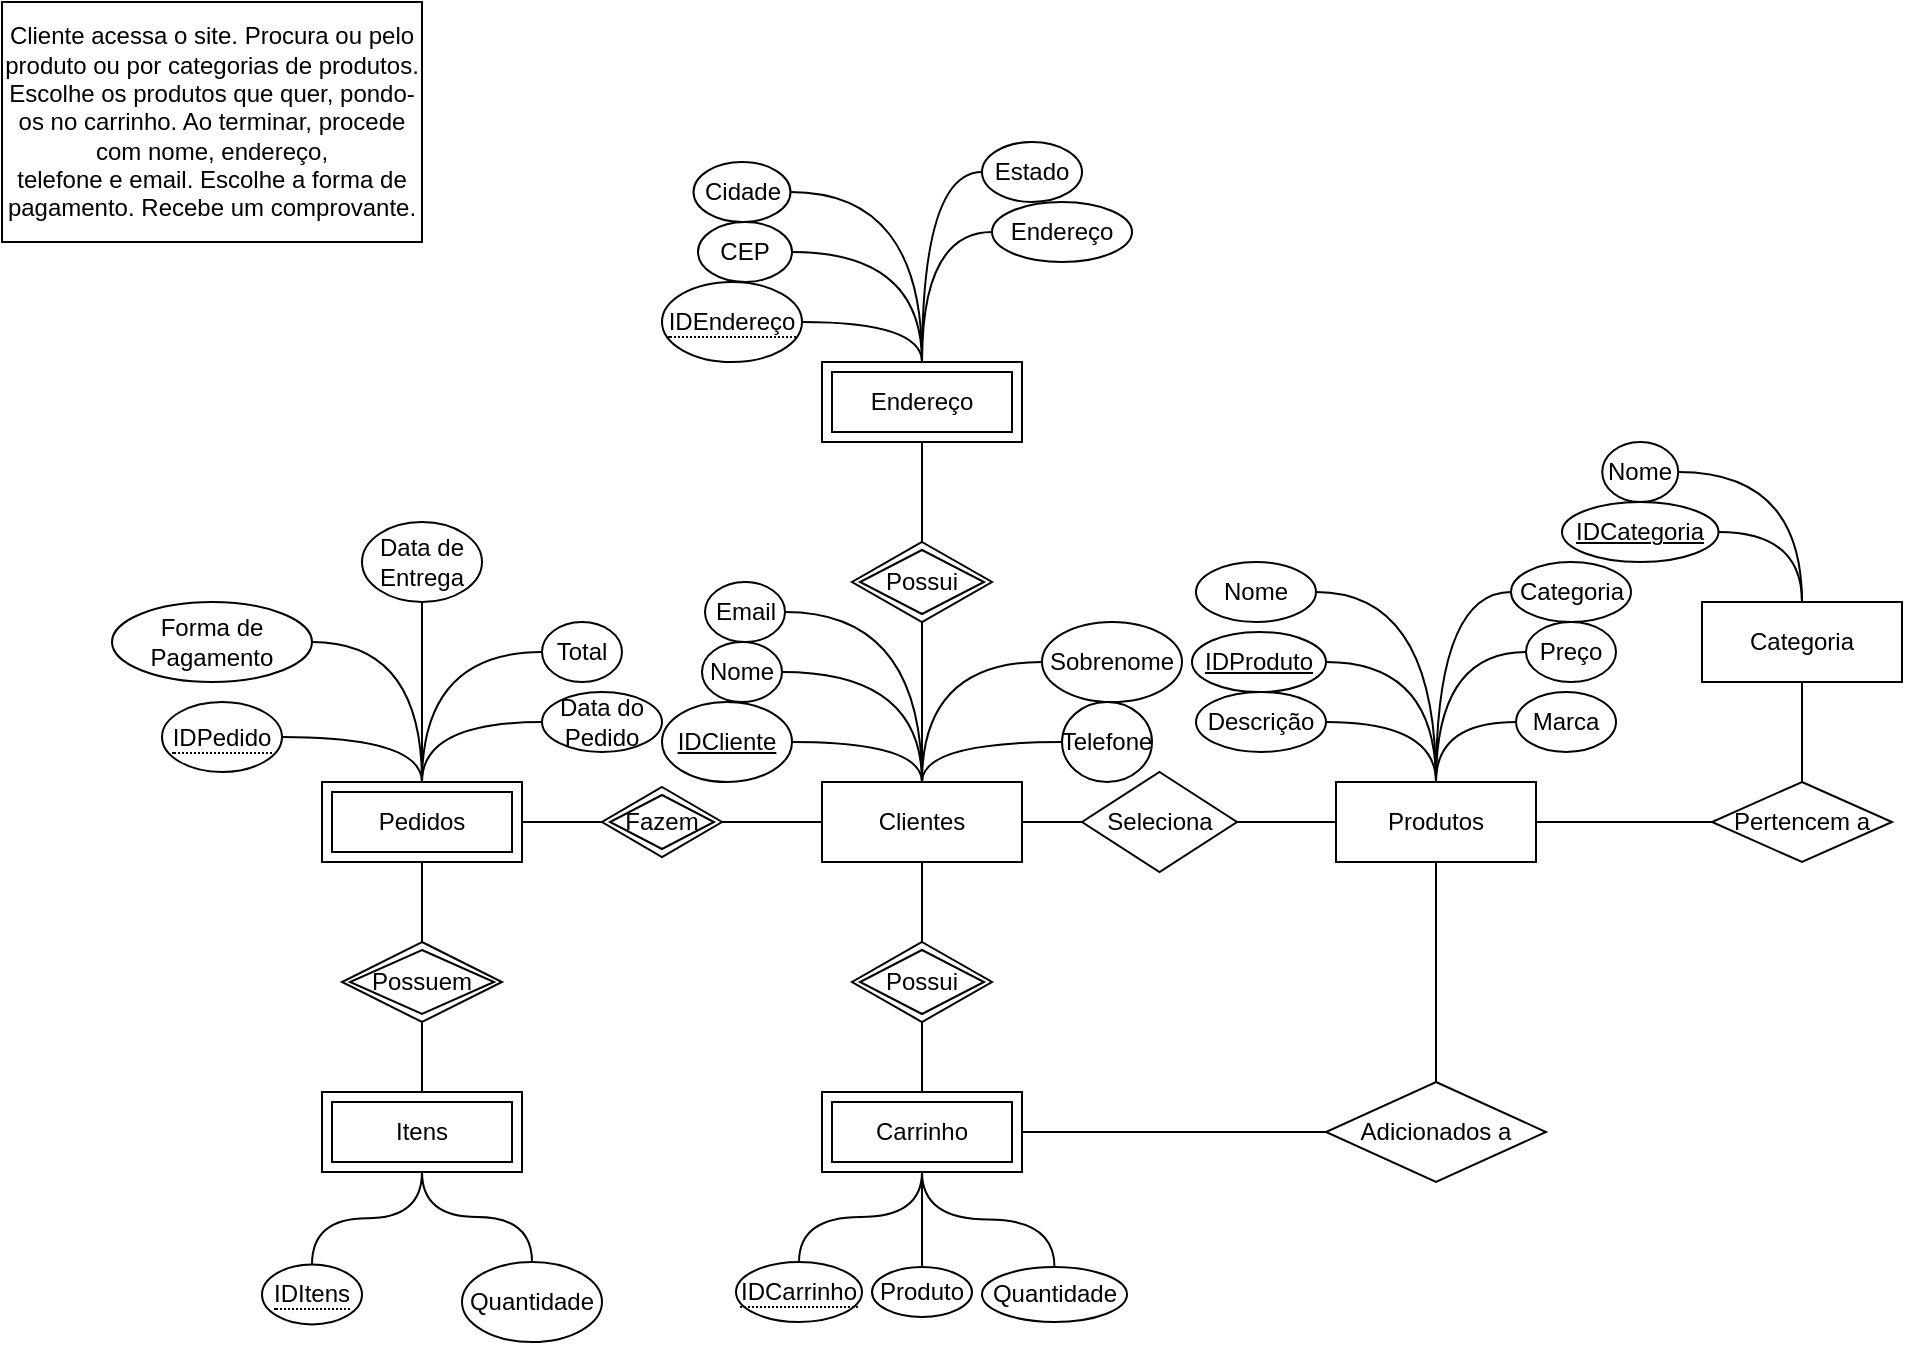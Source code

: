 <mxfile version="21.7.5" type="github" pages="2">
  <diagram name="Conceitual" id="jl7oYXIyc0JNOiI-bhLO">
    <mxGraphModel dx="2101" dy="1764" grid="1" gridSize="10" guides="1" tooltips="1" connect="1" arrows="1" fold="1" page="1" pageScale="1" pageWidth="827" pageHeight="1169" math="0" shadow="0">
      <root>
        <mxCell id="0" />
        <mxCell id="1" parent="0" />
        <mxCell id="uyqaKJJ1rg2idtQFTrgF-23" style="edgeStyle=orthogonalEdgeStyle;rounded=0;orthogonalLoop=1;jettySize=auto;html=1;entryX=0;entryY=0.5;entryDx=0;entryDy=0;curved=1;endArrow=none;endFill=0;exitX=0.5;exitY=0;exitDx=0;exitDy=0;" parent="1" source="uyqaKJJ1rg2idtQFTrgF-8" target="uyqaKJJ1rg2idtQFTrgF-15" edge="1">
          <mxGeometry relative="1" as="geometry" />
        </mxCell>
        <mxCell id="uyqaKJJ1rg2idtQFTrgF-24" style="edgeStyle=orthogonalEdgeStyle;rounded=0;orthogonalLoop=1;jettySize=auto;html=1;entryX=1;entryY=0.5;entryDx=0;entryDy=0;curved=1;endArrow=none;endFill=0;exitX=0.5;exitY=0;exitDx=0;exitDy=0;" parent="1" source="uyqaKJJ1rg2idtQFTrgF-8" target="uyqaKJJ1rg2idtQFTrgF-14" edge="1">
          <mxGeometry relative="1" as="geometry" />
        </mxCell>
        <mxCell id="uyqaKJJ1rg2idtQFTrgF-25" style="edgeStyle=orthogonalEdgeStyle;rounded=0;orthogonalLoop=1;jettySize=auto;html=1;entryX=0;entryY=0.5;entryDx=0;entryDy=0;curved=1;endArrow=none;endFill=0;exitX=0.5;exitY=0;exitDx=0;exitDy=0;" parent="1" source="uyqaKJJ1rg2idtQFTrgF-8" target="uyqaKJJ1rg2idtQFTrgF-19" edge="1">
          <mxGeometry relative="1" as="geometry" />
        </mxCell>
        <mxCell id="uyqaKJJ1rg2idtQFTrgF-28" style="edgeStyle=orthogonalEdgeStyle;rounded=0;orthogonalLoop=1;jettySize=auto;html=1;entryX=0;entryY=0.5;entryDx=0;entryDy=0;endArrow=none;endFill=0;" parent="1" source="uyqaKJJ1rg2idtQFTrgF-8" target="uyqaKJJ1rg2idtQFTrgF-27" edge="1">
          <mxGeometry relative="1" as="geometry" />
        </mxCell>
        <mxCell id="uyqaKJJ1rg2idtQFTrgF-8" value="Clientes" style="whiteSpace=wrap;html=1;align=center;" parent="1" vertex="1">
          <mxGeometry x="330" y="150" width="100" height="40" as="geometry" />
        </mxCell>
        <mxCell id="uyqaKJJ1rg2idtQFTrgF-31" value="" style="edgeStyle=orthogonalEdgeStyle;rounded=0;orthogonalLoop=1;jettySize=auto;html=1;endArrow=none;endFill=0;" parent="1" source="uyqaKJJ1rg2idtQFTrgF-10" target="uyqaKJJ1rg2idtQFTrgF-30" edge="1">
          <mxGeometry relative="1" as="geometry" />
        </mxCell>
        <mxCell id="9dvBcMSb_9KCApltbdnS-12" value="" style="edgeStyle=orthogonalEdgeStyle;rounded=0;orthogonalLoop=1;jettySize=auto;html=1;endArrow=none;endFill=0;" parent="1" source="uyqaKJJ1rg2idtQFTrgF-10" target="9dvBcMSb_9KCApltbdnS-11" edge="1">
          <mxGeometry relative="1" as="geometry" />
        </mxCell>
        <mxCell id="uyqaKJJ1rg2idtQFTrgF-10" value="Produtos" style="whiteSpace=wrap;html=1;align=center;" parent="1" vertex="1">
          <mxGeometry x="587" y="150" width="100" height="40" as="geometry" />
        </mxCell>
        <mxCell id="uyqaKJJ1rg2idtQFTrgF-14" value="Nome" style="ellipse;whiteSpace=wrap;html=1;align=center;" parent="1" vertex="1">
          <mxGeometry x="270" y="80" width="40" height="30" as="geometry" />
        </mxCell>
        <mxCell id="uyqaKJJ1rg2idtQFTrgF-15" value="Sobrenome" style="ellipse;whiteSpace=wrap;html=1;align=center;" parent="1" vertex="1">
          <mxGeometry x="440" y="70" width="70" height="40" as="geometry" />
        </mxCell>
        <mxCell id="uyqaKJJ1rg2idtQFTrgF-19" value="Telefone" style="ellipse;whiteSpace=wrap;html=1;align=center;" parent="1" vertex="1">
          <mxGeometry x="450" y="110" width="45" height="40" as="geometry" />
        </mxCell>
        <mxCell id="uyqaKJJ1rg2idtQFTrgF-29" style="edgeStyle=orthogonalEdgeStyle;rounded=0;orthogonalLoop=1;jettySize=auto;html=1;endArrow=none;endFill=0;" parent="1" source="uyqaKJJ1rg2idtQFTrgF-27" target="uyqaKJJ1rg2idtQFTrgF-10" edge="1">
          <mxGeometry relative="1" as="geometry" />
        </mxCell>
        <mxCell id="uyqaKJJ1rg2idtQFTrgF-27" value="Seleciona" style="shape=rhombus;perimeter=rhombusPerimeter;whiteSpace=wrap;html=1;align=center;" parent="1" vertex="1">
          <mxGeometry x="460" y="145" width="77.5" height="50" as="geometry" />
        </mxCell>
        <mxCell id="uyqaKJJ1rg2idtQFTrgF-32" value="" style="edgeStyle=orthogonalEdgeStyle;rounded=0;orthogonalLoop=1;jettySize=auto;html=1;endArrow=none;endFill=0;entryX=1;entryY=0.5;entryDx=0;entryDy=0;" parent="1" source="uyqaKJJ1rg2idtQFTrgF-30" target="uyqaKJJ1rg2idtQFTrgF-34" edge="1">
          <mxGeometry relative="1" as="geometry">
            <mxPoint x="430" y="325" as="targetPoint" />
          </mxGeometry>
        </mxCell>
        <mxCell id="uyqaKJJ1rg2idtQFTrgF-30" value="Adicionados a" style="shape=rhombus;perimeter=rhombusPerimeter;whiteSpace=wrap;html=1;align=center;" parent="1" vertex="1">
          <mxGeometry x="582" y="300" width="110" height="50" as="geometry" />
        </mxCell>
        <mxCell id="uyqaKJJ1rg2idtQFTrgF-35" value="" style="edgeStyle=orthogonalEdgeStyle;rounded=0;orthogonalLoop=1;jettySize=auto;html=1;endArrow=none;endFill=0;" parent="1" source="uyqaKJJ1rg2idtQFTrgF-33" target="uyqaKJJ1rg2idtQFTrgF-34" edge="1">
          <mxGeometry relative="1" as="geometry" />
        </mxCell>
        <mxCell id="uyqaKJJ1rg2idtQFTrgF-36" value="" style="edgeStyle=orthogonalEdgeStyle;rounded=0;orthogonalLoop=1;jettySize=auto;html=1;endArrow=none;endFill=0;" parent="1" source="uyqaKJJ1rg2idtQFTrgF-33" target="uyqaKJJ1rg2idtQFTrgF-8" edge="1">
          <mxGeometry relative="1" as="geometry" />
        </mxCell>
        <mxCell id="uyqaKJJ1rg2idtQFTrgF-33" value="Possui" style="shape=rhombus;double=1;perimeter=rhombusPerimeter;whiteSpace=wrap;html=1;align=center;" parent="1" vertex="1">
          <mxGeometry x="345" y="230" width="70" height="40" as="geometry" />
        </mxCell>
        <mxCell id="uyqaKJJ1rg2idtQFTrgF-34" value="Carrinho" style="shape=ext;margin=3;double=1;whiteSpace=wrap;html=1;align=center;" parent="1" vertex="1">
          <mxGeometry x="330" y="305" width="100" height="40" as="geometry" />
        </mxCell>
        <mxCell id="uyqaKJJ1rg2idtQFTrgF-37" value="Pedidos" style="shape=ext;margin=3;double=1;whiteSpace=wrap;html=1;align=center;" parent="1" vertex="1">
          <mxGeometry x="80" y="150" width="100" height="40" as="geometry" />
        </mxCell>
        <mxCell id="uyqaKJJ1rg2idtQFTrgF-38" value="&lt;div&gt;Cliente acessa o site. Procura ou pelo produto ou por categorias de produtos. Escolhe os produtos que quer, pondo-os no carrinho. Ao terminar, procede com nome, endereço,&lt;/div&gt;&lt;div&gt;telefone e email. Escolhe a forma de pagamento. Recebe um comprovante.&lt;/div&gt;" style="rounded=0;whiteSpace=wrap;html=1;" parent="1" vertex="1">
          <mxGeometry x="-80" y="-240" width="210" height="120" as="geometry" />
        </mxCell>
        <mxCell id="uyqaKJJ1rg2idtQFTrgF-40" style="edgeStyle=orthogonalEdgeStyle;rounded=0;orthogonalLoop=1;jettySize=auto;html=1;curved=1;endArrow=none;endFill=0;entryX=0.5;entryY=0;entryDx=0;entryDy=0;" parent="1" source="uyqaKJJ1rg2idtQFTrgF-39" target="uyqaKJJ1rg2idtQFTrgF-8" edge="1">
          <mxGeometry relative="1" as="geometry" />
        </mxCell>
        <mxCell id="uyqaKJJ1rg2idtQFTrgF-39" value="IDCliente" style="ellipse;whiteSpace=wrap;html=1;align=center;fontStyle=4;" parent="1" vertex="1">
          <mxGeometry x="250" y="110" width="65" height="40" as="geometry" />
        </mxCell>
        <mxCell id="uyqaKJJ1rg2idtQFTrgF-44" value="" style="edgeStyle=orthogonalEdgeStyle;rounded=0;orthogonalLoop=1;jettySize=auto;html=1;endArrow=none;endFill=0;" parent="1" edge="1">
          <mxGeometry relative="1" as="geometry">
            <mxPoint x="760.0" y="145.0" as="sourcePoint" />
          </mxGeometry>
        </mxCell>
        <mxCell id="9dvBcMSb_9KCApltbdnS-2" value="" style="edgeStyle=orthogonalEdgeStyle;rounded=0;orthogonalLoop=1;jettySize=auto;html=1;endArrow=none;endFill=0;" parent="1" source="9dvBcMSb_9KCApltbdnS-1" target="uyqaKJJ1rg2idtQFTrgF-8" edge="1">
          <mxGeometry relative="1" as="geometry" />
        </mxCell>
        <mxCell id="9dvBcMSb_9KCApltbdnS-3" value="" style="edgeStyle=orthogonalEdgeStyle;rounded=0;orthogonalLoop=1;jettySize=auto;html=1;endArrow=none;endFill=0;" parent="1" source="9dvBcMSb_9KCApltbdnS-1" target="uyqaKJJ1rg2idtQFTrgF-37" edge="1">
          <mxGeometry relative="1" as="geometry" />
        </mxCell>
        <mxCell id="9dvBcMSb_9KCApltbdnS-1" value="Fazem" style="shape=rhombus;double=1;perimeter=rhombusPerimeter;whiteSpace=wrap;html=1;align=center;" parent="1" vertex="1">
          <mxGeometry x="220" y="152.5" width="60" height="35" as="geometry" />
        </mxCell>
        <mxCell id="9dvBcMSb_9KCApltbdnS-20" style="edgeStyle=orthogonalEdgeStyle;rounded=0;orthogonalLoop=1;jettySize=auto;html=1;entryX=0.5;entryY=0;entryDx=0;entryDy=0;curved=1;endArrow=none;endFill=0;" parent="1" source="9dvBcMSb_9KCApltbdnS-5" target="uyqaKJJ1rg2idtQFTrgF-10" edge="1">
          <mxGeometry relative="1" as="geometry" />
        </mxCell>
        <mxCell id="9dvBcMSb_9KCApltbdnS-5" value="IDProduto" style="ellipse;whiteSpace=wrap;html=1;align=center;fontStyle=4;" parent="1" vertex="1">
          <mxGeometry x="515" y="75" width="67" height="30" as="geometry" />
        </mxCell>
        <mxCell id="eKnhBjrGUjZezmPQBJZV-8" style="edgeStyle=orthogonalEdgeStyle;rounded=0;orthogonalLoop=1;jettySize=auto;html=1;exitX=0;exitY=0.5;exitDx=0;exitDy=0;entryX=0.5;entryY=0;entryDx=0;entryDy=0;endArrow=none;endFill=0;curved=1;" parent="1" source="9dvBcMSb_9KCApltbdnS-6" target="uyqaKJJ1rg2idtQFTrgF-10" edge="1">
          <mxGeometry relative="1" as="geometry">
            <mxPoint x="660" y="90" as="targetPoint" />
          </mxGeometry>
        </mxCell>
        <mxCell id="9dvBcMSb_9KCApltbdnS-6" value="Categoria" style="ellipse;whiteSpace=wrap;html=1;align=center;" parent="1" vertex="1">
          <mxGeometry x="674.5" y="40" width="60" height="30" as="geometry" />
        </mxCell>
        <mxCell id="9dvBcMSb_9KCApltbdnS-21" style="edgeStyle=orthogonalEdgeStyle;rounded=0;orthogonalLoop=1;jettySize=auto;html=1;entryX=0.5;entryY=0;entryDx=0;entryDy=0;curved=1;endArrow=none;endFill=0;exitX=0;exitY=0.5;exitDx=0;exitDy=0;" parent="1" source="9dvBcMSb_9KCApltbdnS-7" target="uyqaKJJ1rg2idtQFTrgF-10" edge="1">
          <mxGeometry relative="1" as="geometry" />
        </mxCell>
        <mxCell id="9dvBcMSb_9KCApltbdnS-7" value="Preço" style="ellipse;whiteSpace=wrap;html=1;align=center;" parent="1" vertex="1">
          <mxGeometry x="682" y="70" width="45" height="30" as="geometry" />
        </mxCell>
        <mxCell id="9dvBcMSb_9KCApltbdnS-23" style="edgeStyle=orthogonalEdgeStyle;rounded=0;orthogonalLoop=1;jettySize=auto;html=1;entryX=0.5;entryY=0;entryDx=0;entryDy=0;curved=1;endArrow=none;endFill=0;" parent="1" source="9dvBcMSb_9KCApltbdnS-8" target="uyqaKJJ1rg2idtQFTrgF-10" edge="1">
          <mxGeometry relative="1" as="geometry" />
        </mxCell>
        <mxCell id="9dvBcMSb_9KCApltbdnS-8" value="Descrição" style="ellipse;whiteSpace=wrap;html=1;align=center;" parent="1" vertex="1">
          <mxGeometry x="517" y="105" width="65" height="30" as="geometry" />
        </mxCell>
        <mxCell id="9dvBcMSb_9KCApltbdnS-22" style="edgeStyle=orthogonalEdgeStyle;rounded=0;orthogonalLoop=1;jettySize=auto;html=1;entryX=0.5;entryY=0;entryDx=0;entryDy=0;curved=1;endArrow=none;endFill=0;exitX=0;exitY=0.5;exitDx=0;exitDy=0;" parent="1" source="9dvBcMSb_9KCApltbdnS-9" target="uyqaKJJ1rg2idtQFTrgF-10" edge="1">
          <mxGeometry relative="1" as="geometry" />
        </mxCell>
        <mxCell id="9dvBcMSb_9KCApltbdnS-9" value="Marca" style="ellipse;whiteSpace=wrap;html=1;align=center;" parent="1" vertex="1">
          <mxGeometry x="677" y="105" width="50" height="30" as="geometry" />
        </mxCell>
        <mxCell id="9dvBcMSb_9KCApltbdnS-13" value="" style="edgeStyle=orthogonalEdgeStyle;rounded=0;orthogonalLoop=1;jettySize=auto;html=1;endArrow=none;endFill=0;" parent="1" source="9dvBcMSb_9KCApltbdnS-10" target="9dvBcMSb_9KCApltbdnS-11" edge="1">
          <mxGeometry relative="1" as="geometry" />
        </mxCell>
        <mxCell id="9dvBcMSb_9KCApltbdnS-10" value="Categoria" style="whiteSpace=wrap;html=1;align=center;" parent="1" vertex="1">
          <mxGeometry x="770" y="60" width="100" height="40" as="geometry" />
        </mxCell>
        <mxCell id="9dvBcMSb_9KCApltbdnS-11" value="Pertencem a" style="shape=rhombus;perimeter=rhombusPerimeter;whiteSpace=wrap;html=1;align=center;" parent="1" vertex="1">
          <mxGeometry x="775" y="150" width="90" height="40" as="geometry" />
        </mxCell>
        <mxCell id="9dvBcMSb_9KCApltbdnS-15" value="" style="edgeStyle=orthogonalEdgeStyle;rounded=0;orthogonalLoop=1;jettySize=auto;html=1;curved=1;endArrow=none;endFill=0;exitX=1;exitY=0.5;exitDx=0;exitDy=0;" parent="1" source="9dvBcMSb_9KCApltbdnS-14" target="9dvBcMSb_9KCApltbdnS-10" edge="1">
          <mxGeometry relative="1" as="geometry" />
        </mxCell>
        <mxCell id="9dvBcMSb_9KCApltbdnS-14" value="IDCategoria" style="ellipse;whiteSpace=wrap;html=1;align=center;fontStyle=4;" parent="1" vertex="1">
          <mxGeometry x="700" y="10" width="78.25" height="30" as="geometry" />
        </mxCell>
        <mxCell id="9dvBcMSb_9KCApltbdnS-28" value="" style="edgeStyle=orthogonalEdgeStyle;rounded=0;orthogonalLoop=1;jettySize=auto;html=1;endArrow=none;endFill=0;" parent="1" source="9dvBcMSb_9KCApltbdnS-24" target="9dvBcMSb_9KCApltbdnS-25" edge="1">
          <mxGeometry relative="1" as="geometry" />
        </mxCell>
        <mxCell id="9dvBcMSb_9KCApltbdnS-30" style="edgeStyle=orthogonalEdgeStyle;rounded=0;orthogonalLoop=1;jettySize=auto;html=1;entryX=0.5;entryY=1;entryDx=0;entryDy=0;endArrow=none;endFill=0;" parent="1" source="9dvBcMSb_9KCApltbdnS-24" target="uyqaKJJ1rg2idtQFTrgF-37" edge="1">
          <mxGeometry relative="1" as="geometry" />
        </mxCell>
        <mxCell id="9dvBcMSb_9KCApltbdnS-24" value="Possuem" style="shape=rhombus;double=1;perimeter=rhombusPerimeter;whiteSpace=wrap;html=1;align=center;" parent="1" vertex="1">
          <mxGeometry x="90" y="230" width="80" height="40" as="geometry" />
        </mxCell>
        <mxCell id="9dvBcMSb_9KCApltbdnS-25" value="Itens" style="shape=ext;margin=3;double=1;whiteSpace=wrap;html=1;align=center;" parent="1" vertex="1">
          <mxGeometry x="80" y="305" width="100" height="40" as="geometry" />
        </mxCell>
        <mxCell id="9dvBcMSb_9KCApltbdnS-27" value="" style="edgeStyle=orthogonalEdgeStyle;rounded=0;orthogonalLoop=1;jettySize=auto;html=1;curved=1;endArrow=none;endFill=0;" parent="1" source="9dvBcMSb_9KCApltbdnS-26" target="9dvBcMSb_9KCApltbdnS-25" edge="1">
          <mxGeometry relative="1" as="geometry" />
        </mxCell>
        <mxCell id="9dvBcMSb_9KCApltbdnS-26" value="&lt;span style=&quot;border-bottom: 1px dotted&quot;&gt;IDItens&lt;/span&gt;" style="ellipse;whiteSpace=wrap;html=1;align=center;" parent="1" vertex="1">
          <mxGeometry x="50" y="391.25" width="50" height="30" as="geometry" />
        </mxCell>
        <mxCell id="9dvBcMSb_9KCApltbdnS-32" style="edgeStyle=orthogonalEdgeStyle;rounded=0;orthogonalLoop=1;jettySize=auto;html=1;entryX=0.5;entryY=0;entryDx=0;entryDy=0;endArrow=none;endFill=0;curved=1;" parent="1" source="9dvBcMSb_9KCApltbdnS-31" target="uyqaKJJ1rg2idtQFTrgF-37" edge="1">
          <mxGeometry relative="1" as="geometry" />
        </mxCell>
        <mxCell id="9dvBcMSb_9KCApltbdnS-31" value="&lt;span style=&quot;border-bottom: 1px dotted&quot;&gt;IDPedido&lt;/span&gt;" style="ellipse;whiteSpace=wrap;html=1;align=center;" parent="1" vertex="1">
          <mxGeometry y="110" width="60" height="35" as="geometry" />
        </mxCell>
        <mxCell id="9dvBcMSb_9KCApltbdnS-35" value="" style="edgeStyle=orthogonalEdgeStyle;rounded=0;orthogonalLoop=1;jettySize=auto;html=1;endArrow=none;endFill=0;curved=1;" parent="1" source="9dvBcMSb_9KCApltbdnS-33" target="uyqaKJJ1rg2idtQFTrgF-37" edge="1">
          <mxGeometry relative="1" as="geometry" />
        </mxCell>
        <mxCell id="9dvBcMSb_9KCApltbdnS-33" value="Total" style="ellipse;whiteSpace=wrap;html=1;align=center;" parent="1" vertex="1">
          <mxGeometry x="190" y="70" width="40" height="30" as="geometry" />
        </mxCell>
        <mxCell id="9dvBcMSb_9KCApltbdnS-36" value="" style="edgeStyle=orthogonalEdgeStyle;rounded=0;orthogonalLoop=1;jettySize=auto;html=1;endArrow=none;endFill=0;curved=1;" parent="1" source="9dvBcMSb_9KCApltbdnS-34" target="uyqaKJJ1rg2idtQFTrgF-37" edge="1">
          <mxGeometry relative="1" as="geometry" />
        </mxCell>
        <mxCell id="9dvBcMSb_9KCApltbdnS-34" value="Data do Pedido" style="ellipse;whiteSpace=wrap;html=1;align=center;" parent="1" vertex="1">
          <mxGeometry x="190" y="105" width="60" height="30" as="geometry" />
        </mxCell>
        <mxCell id="9dvBcMSb_9KCApltbdnS-38" value="" style="edgeStyle=orthogonalEdgeStyle;rounded=0;orthogonalLoop=1;jettySize=auto;html=1;curved=1;endArrow=none;endFill=0;" parent="1" source="9dvBcMSb_9KCApltbdnS-37" target="9dvBcMSb_9KCApltbdnS-25" edge="1">
          <mxGeometry relative="1" as="geometry" />
        </mxCell>
        <mxCell id="9dvBcMSb_9KCApltbdnS-37" value="Quantidade" style="ellipse;whiteSpace=wrap;html=1;align=center;" parent="1" vertex="1">
          <mxGeometry x="150" y="390" width="70" height="40" as="geometry" />
        </mxCell>
        <mxCell id="9dvBcMSb_9KCApltbdnS-40" value="" style="edgeStyle=orthogonalEdgeStyle;rounded=0;orthogonalLoop=1;jettySize=auto;html=1;endArrow=none;endFill=0;curved=1;" parent="1" source="9dvBcMSb_9KCApltbdnS-39" target="uyqaKJJ1rg2idtQFTrgF-34" edge="1">
          <mxGeometry relative="1" as="geometry" />
        </mxCell>
        <mxCell id="9dvBcMSb_9KCApltbdnS-39" value="&lt;span style=&quot;border-bottom: 1px dotted&quot;&gt;IDCarrinho&lt;/span&gt;" style="ellipse;whiteSpace=wrap;html=1;align=center;" parent="1" vertex="1">
          <mxGeometry x="287" y="390" width="63" height="30" as="geometry" />
        </mxCell>
        <mxCell id="9dvBcMSb_9KCApltbdnS-42" value="" style="edgeStyle=orthogonalEdgeStyle;rounded=0;orthogonalLoop=1;jettySize=auto;html=1;endArrow=none;endFill=0;curved=1;" parent="1" source="9dvBcMSb_9KCApltbdnS-41" target="uyqaKJJ1rg2idtQFTrgF-34" edge="1">
          <mxGeometry relative="1" as="geometry" />
        </mxCell>
        <mxCell id="9dvBcMSb_9KCApltbdnS-41" value="Produto" style="ellipse;whiteSpace=wrap;html=1;align=center;" parent="1" vertex="1">
          <mxGeometry x="355" y="392.5" width="50" height="25" as="geometry" />
        </mxCell>
        <mxCell id="RVy-S_8QGIq7iy-mXrBF-2" value="" style="edgeStyle=orthogonalEdgeStyle;rounded=0;orthogonalLoop=1;jettySize=auto;html=1;entryX=0.5;entryY=0;entryDx=0;entryDy=0;endArrow=none;endFill=0;curved=1;" parent="1" source="RVy-S_8QGIq7iy-mXrBF-1" target="uyqaKJJ1rg2idtQFTrgF-37" edge="1">
          <mxGeometry relative="1" as="geometry">
            <mxPoint x="100" y="100" as="targetPoint" />
          </mxGeometry>
        </mxCell>
        <mxCell id="RVy-S_8QGIq7iy-mXrBF-1" value="Forma de Pagamento" style="ellipse;whiteSpace=wrap;html=1;align=center;" parent="1" vertex="1">
          <mxGeometry x="-25" y="60" width="100" height="40" as="geometry" />
        </mxCell>
        <mxCell id="RVy-S_8QGIq7iy-mXrBF-4" value="" style="edgeStyle=orthogonalEdgeStyle;rounded=0;orthogonalLoop=1;jettySize=auto;html=1;curved=1;endArrow=none;endFill=0;" parent="1" source="RVy-S_8QGIq7iy-mXrBF-3" target="uyqaKJJ1rg2idtQFTrgF-37" edge="1">
          <mxGeometry relative="1" as="geometry" />
        </mxCell>
        <mxCell id="RVy-S_8QGIq7iy-mXrBF-3" value="Data de Entrega" style="ellipse;whiteSpace=wrap;html=1;align=center;" parent="1" vertex="1">
          <mxGeometry x="100" y="20" width="60" height="40" as="geometry" />
        </mxCell>
        <mxCell id="eKnhBjrGUjZezmPQBJZV-7" style="edgeStyle=orthogonalEdgeStyle;rounded=0;orthogonalLoop=1;jettySize=auto;html=1;exitX=1;exitY=0.5;exitDx=0;exitDy=0;entryX=0.5;entryY=0;entryDx=0;entryDy=0;curved=1;endArrow=none;endFill=0;" parent="1" source="eKnhBjrGUjZezmPQBJZV-3" target="uyqaKJJ1rg2idtQFTrgF-10" edge="1">
          <mxGeometry relative="1" as="geometry" />
        </mxCell>
        <mxCell id="eKnhBjrGUjZezmPQBJZV-3" value="Nome" style="ellipse;whiteSpace=wrap;html=1;align=center;" parent="1" vertex="1">
          <mxGeometry x="517" y="40" width="60" height="30" as="geometry" />
        </mxCell>
        <mxCell id="ULUR6cHdlGEQM8vtXtir-2" value="" style="edgeStyle=orthogonalEdgeStyle;rounded=0;orthogonalLoop=1;jettySize=auto;html=1;endArrow=none;endFill=0;curved=1;" parent="1" source="ULUR6cHdlGEQM8vtXtir-1" target="uyqaKJJ1rg2idtQFTrgF-8" edge="1">
          <mxGeometry relative="1" as="geometry" />
        </mxCell>
        <mxCell id="ULUR6cHdlGEQM8vtXtir-1" value="Possui" style="shape=rhombus;double=1;perimeter=rhombusPerimeter;whiteSpace=wrap;html=1;align=center;" parent="1" vertex="1">
          <mxGeometry x="345" y="30" width="70" height="40" as="geometry" />
        </mxCell>
        <mxCell id="ULUR6cHdlGEQM8vtXtir-4" value="" style="edgeStyle=orthogonalEdgeStyle;rounded=0;orthogonalLoop=1;jettySize=auto;html=1;endArrow=none;endFill=0;" parent="1" source="ULUR6cHdlGEQM8vtXtir-3" target="ULUR6cHdlGEQM8vtXtir-1" edge="1">
          <mxGeometry relative="1" as="geometry" />
        </mxCell>
        <mxCell id="ULUR6cHdlGEQM8vtXtir-3" value="Endereço" style="shape=ext;margin=3;double=1;whiteSpace=wrap;html=1;align=center;" parent="1" vertex="1">
          <mxGeometry x="330" y="-60" width="100" height="40" as="geometry" />
        </mxCell>
        <mxCell id="ULUR6cHdlGEQM8vtXtir-7" style="edgeStyle=orthogonalEdgeStyle;rounded=0;orthogonalLoop=1;jettySize=auto;html=1;entryX=0.5;entryY=0;entryDx=0;entryDy=0;curved=1;endArrow=none;endFill=0;" parent="1" source="ULUR6cHdlGEQM8vtXtir-6" target="ULUR6cHdlGEQM8vtXtir-3" edge="1">
          <mxGeometry relative="1" as="geometry" />
        </mxCell>
        <mxCell id="ULUR6cHdlGEQM8vtXtir-6" value="&lt;span style=&quot;border-bottom: 1px dotted&quot;&gt;IDEndereço&lt;/span&gt;" style="ellipse;whiteSpace=wrap;html=1;align=center;" parent="1" vertex="1">
          <mxGeometry x="250" y="-100" width="70" height="40" as="geometry" />
        </mxCell>
        <mxCell id="KITmRsZ0EE5c8IePdcSh-1" style="edgeStyle=orthogonalEdgeStyle;rounded=0;orthogonalLoop=1;jettySize=auto;html=1;entryX=0.5;entryY=0;entryDx=0;entryDy=0;curved=1;endArrow=none;endFill=0;" parent="1" source="ULUR6cHdlGEQM8vtXtir-8" target="9dvBcMSb_9KCApltbdnS-10" edge="1">
          <mxGeometry relative="1" as="geometry" />
        </mxCell>
        <mxCell id="ULUR6cHdlGEQM8vtXtir-8" value="Nome" style="ellipse;whiteSpace=wrap;html=1;align=center;" parent="1" vertex="1">
          <mxGeometry x="720.12" y="-20" width="38" height="30" as="geometry" />
        </mxCell>
        <mxCell id="GwrDldpOsZ5b9epEJc9X-4" style="edgeStyle=orthogonalEdgeStyle;rounded=0;orthogonalLoop=1;jettySize=auto;html=1;entryX=0.5;entryY=0;entryDx=0;entryDy=0;exitX=0;exitY=0.5;exitDx=0;exitDy=0;curved=1;endArrow=none;endFill=0;" parent="1" source="ULUR6cHdlGEQM8vtXtir-9" target="ULUR6cHdlGEQM8vtXtir-3" edge="1">
          <mxGeometry relative="1" as="geometry" />
        </mxCell>
        <mxCell id="ULUR6cHdlGEQM8vtXtir-9" value="Endereço" style="ellipse;whiteSpace=wrap;html=1;align=center;" parent="1" vertex="1">
          <mxGeometry x="415" y="-140" width="70" height="30" as="geometry" />
        </mxCell>
        <mxCell id="GwrDldpOsZ5b9epEJc9X-3" style="edgeStyle=orthogonalEdgeStyle;rounded=0;orthogonalLoop=1;jettySize=auto;html=1;entryX=0.5;entryY=0;entryDx=0;entryDy=0;exitX=0;exitY=0.5;exitDx=0;exitDy=0;curved=1;endArrow=none;endFill=0;" parent="1" source="ULUR6cHdlGEQM8vtXtir-10" target="ULUR6cHdlGEQM8vtXtir-3" edge="1">
          <mxGeometry relative="1" as="geometry" />
        </mxCell>
        <mxCell id="ULUR6cHdlGEQM8vtXtir-10" value="Estado" style="ellipse;whiteSpace=wrap;html=1;align=center;" parent="1" vertex="1">
          <mxGeometry x="410" y="-170" width="50" height="30" as="geometry" />
        </mxCell>
        <mxCell id="GwrDldpOsZ5b9epEJc9X-2" style="edgeStyle=orthogonalEdgeStyle;rounded=0;orthogonalLoop=1;jettySize=auto;html=1;curved=1;endArrow=none;endFill=0;" parent="1" source="ULUR6cHdlGEQM8vtXtir-11" edge="1">
          <mxGeometry relative="1" as="geometry">
            <mxPoint x="380" y="-60" as="targetPoint" />
          </mxGeometry>
        </mxCell>
        <mxCell id="ULUR6cHdlGEQM8vtXtir-11" value="Cidade" style="ellipse;whiteSpace=wrap;html=1;align=center;" parent="1" vertex="1">
          <mxGeometry x="265.75" y="-160" width="48.5" height="30" as="geometry" />
        </mxCell>
        <mxCell id="GwrDldpOsZ5b9epEJc9X-1" style="edgeStyle=orthogonalEdgeStyle;rounded=0;orthogonalLoop=1;jettySize=auto;html=1;exitX=1;exitY=0.5;exitDx=0;exitDy=0;entryX=0.5;entryY=0;entryDx=0;entryDy=0;curved=1;endArrow=none;endFill=0;" parent="1" source="ULUR6cHdlGEQM8vtXtir-12" target="ULUR6cHdlGEQM8vtXtir-3" edge="1">
          <mxGeometry relative="1" as="geometry" />
        </mxCell>
        <mxCell id="ULUR6cHdlGEQM8vtXtir-12" value="CEP" style="ellipse;whiteSpace=wrap;html=1;align=center;" parent="1" vertex="1">
          <mxGeometry x="268" y="-130" width="47" height="30" as="geometry" />
        </mxCell>
        <mxCell id="_Vbjrw6DLtWWZBVcXcMg-2" style="edgeStyle=orthogonalEdgeStyle;rounded=0;orthogonalLoop=1;jettySize=auto;html=1;entryX=0.5;entryY=1;entryDx=0;entryDy=0;curved=1;endArrow=none;endFill=0;" parent="1" source="_Vbjrw6DLtWWZBVcXcMg-1" target="uyqaKJJ1rg2idtQFTrgF-34" edge="1">
          <mxGeometry relative="1" as="geometry" />
        </mxCell>
        <mxCell id="_Vbjrw6DLtWWZBVcXcMg-1" value="Quantidade" style="ellipse;whiteSpace=wrap;html=1;align=center;" parent="1" vertex="1">
          <mxGeometry x="410" y="392.5" width="72.5" height="27.5" as="geometry" />
        </mxCell>
        <mxCell id="rjW6SVFIS2xXEmWk_YSB-2" style="edgeStyle=orthogonalEdgeStyle;rounded=0;orthogonalLoop=1;jettySize=auto;html=1;entryX=0.5;entryY=0;entryDx=0;entryDy=0;curved=1;endArrow=none;endFill=0;" parent="1" source="rjW6SVFIS2xXEmWk_YSB-1" target="uyqaKJJ1rg2idtQFTrgF-8" edge="1">
          <mxGeometry relative="1" as="geometry" />
        </mxCell>
        <mxCell id="rjW6SVFIS2xXEmWk_YSB-1" value="Email" style="ellipse;whiteSpace=wrap;html=1;align=center;" parent="1" vertex="1">
          <mxGeometry x="271.5" y="50" width="40" height="30" as="geometry" />
        </mxCell>
      </root>
    </mxGraphModel>
  </diagram>
  <diagram id="cAKHkUplfvh0r0frqjzl" name="Lógico">
    <mxGraphModel dx="1629" dy="478" grid="1" gridSize="10" guides="1" tooltips="1" connect="1" arrows="1" fold="1" page="1" pageScale="1" pageWidth="827" pageHeight="1169" math="0" shadow="0">
      <root>
        <mxCell id="0" />
        <mxCell id="1" parent="0" />
        <mxCell id="1AWEpuJoi-qA6jtk6LFl-1" value="Clientes" style="shape=table;startSize=30;container=1;collapsible=1;childLayout=tableLayout;fixedRows=1;rowLines=0;fontStyle=1;align=center;resizeLast=1;html=1;" parent="1" vertex="1">
          <mxGeometry x="120" y="160" width="180" height="210.0" as="geometry" />
        </mxCell>
        <mxCell id="1AWEpuJoi-qA6jtk6LFl-2" value="" style="shape=tableRow;horizontal=0;startSize=0;swimlaneHead=0;swimlaneBody=0;fillColor=none;collapsible=0;dropTarget=0;points=[[0,0.5],[1,0.5]];portConstraint=eastwest;top=0;left=0;right=0;bottom=1;" parent="1AWEpuJoi-qA6jtk6LFl-1" vertex="1">
          <mxGeometry y="30" width="180" height="30" as="geometry" />
        </mxCell>
        <mxCell id="1AWEpuJoi-qA6jtk6LFl-3" value="PK" style="shape=partialRectangle;connectable=0;fillColor=none;top=0;left=0;bottom=0;right=0;fontStyle=1;overflow=hidden;whiteSpace=wrap;html=1;" parent="1AWEpuJoi-qA6jtk6LFl-2" vertex="1">
          <mxGeometry width="30" height="30" as="geometry">
            <mxRectangle width="30" height="30" as="alternateBounds" />
          </mxGeometry>
        </mxCell>
        <mxCell id="1AWEpuJoi-qA6jtk6LFl-4" value="&lt;span style=&quot;font-weight: normal;&quot;&gt;IDCliente (int)&lt;/span&gt;" style="shape=partialRectangle;connectable=0;fillColor=none;top=0;left=0;bottom=0;right=0;align=left;spacingLeft=6;fontStyle=5;overflow=hidden;whiteSpace=wrap;html=1;" parent="1AWEpuJoi-qA6jtk6LFl-2" vertex="1">
          <mxGeometry x="30" width="150" height="30" as="geometry">
            <mxRectangle width="150" height="30" as="alternateBounds" />
          </mxGeometry>
        </mxCell>
        <mxCell id="1AWEpuJoi-qA6jtk6LFl-5" value="" style="shape=tableRow;horizontal=0;startSize=0;swimlaneHead=0;swimlaneBody=0;fillColor=none;collapsible=0;dropTarget=0;points=[[0,0.5],[1,0.5]];portConstraint=eastwest;top=0;left=0;right=0;bottom=0;" parent="1AWEpuJoi-qA6jtk6LFl-1" vertex="1">
          <mxGeometry y="60" width="180" height="30" as="geometry" />
        </mxCell>
        <mxCell id="1AWEpuJoi-qA6jtk6LFl-6" value="" style="shape=partialRectangle;connectable=0;fillColor=none;top=0;left=0;bottom=0;right=0;editable=1;overflow=hidden;whiteSpace=wrap;html=1;" parent="1AWEpuJoi-qA6jtk6LFl-5" vertex="1">
          <mxGeometry width="30" height="30" as="geometry">
            <mxRectangle width="30" height="30" as="alternateBounds" />
          </mxGeometry>
        </mxCell>
        <mxCell id="1AWEpuJoi-qA6jtk6LFl-7" value="Nome (str)" style="shape=partialRectangle;connectable=0;fillColor=none;top=0;left=0;bottom=0;right=0;align=left;spacingLeft=6;overflow=hidden;whiteSpace=wrap;html=1;" parent="1AWEpuJoi-qA6jtk6LFl-5" vertex="1">
          <mxGeometry x="30" width="150" height="30" as="geometry">
            <mxRectangle width="150" height="30" as="alternateBounds" />
          </mxGeometry>
        </mxCell>
        <mxCell id="1AWEpuJoi-qA6jtk6LFl-8" value="" style="shape=tableRow;horizontal=0;startSize=0;swimlaneHead=0;swimlaneBody=0;fillColor=none;collapsible=0;dropTarget=0;points=[[0,0.5],[1,0.5]];portConstraint=eastwest;top=0;left=0;right=0;bottom=0;" parent="1AWEpuJoi-qA6jtk6LFl-1" vertex="1">
          <mxGeometry y="90" width="180" height="30" as="geometry" />
        </mxCell>
        <mxCell id="1AWEpuJoi-qA6jtk6LFl-9" value="" style="shape=partialRectangle;connectable=0;fillColor=none;top=0;left=0;bottom=0;right=0;editable=1;overflow=hidden;whiteSpace=wrap;html=1;" parent="1AWEpuJoi-qA6jtk6LFl-8" vertex="1">
          <mxGeometry width="30" height="30" as="geometry">
            <mxRectangle width="30" height="30" as="alternateBounds" />
          </mxGeometry>
        </mxCell>
        <mxCell id="1AWEpuJoi-qA6jtk6LFl-10" value="Sobrenome (str)" style="shape=partialRectangle;connectable=0;fillColor=none;top=0;left=0;bottom=0;right=0;align=left;spacingLeft=6;overflow=hidden;whiteSpace=wrap;html=1;" parent="1AWEpuJoi-qA6jtk6LFl-8" vertex="1">
          <mxGeometry x="30" width="150" height="30" as="geometry">
            <mxRectangle width="150" height="30" as="alternateBounds" />
          </mxGeometry>
        </mxCell>
        <mxCell id="abe96grofFEPtAs2P0Yh-2" value="" style="shape=tableRow;horizontal=0;startSize=0;swimlaneHead=0;swimlaneBody=0;fillColor=none;collapsible=0;dropTarget=0;points=[[0,0.5],[1,0.5]];portConstraint=eastwest;top=0;left=0;right=0;bottom=0;" parent="1AWEpuJoi-qA6jtk6LFl-1" vertex="1">
          <mxGeometry y="120" width="180" height="30" as="geometry" />
        </mxCell>
        <mxCell id="abe96grofFEPtAs2P0Yh-3" value="" style="shape=partialRectangle;connectable=0;fillColor=none;top=0;left=0;bottom=0;right=0;editable=1;overflow=hidden;" parent="abe96grofFEPtAs2P0Yh-2" vertex="1">
          <mxGeometry width="30" height="30" as="geometry">
            <mxRectangle width="30" height="30" as="alternateBounds" />
          </mxGeometry>
        </mxCell>
        <mxCell id="abe96grofFEPtAs2P0Yh-4" value="Telefone (int)" style="shape=partialRectangle;connectable=0;fillColor=none;top=0;left=0;bottom=0;right=0;align=left;spacingLeft=6;overflow=hidden;" parent="abe96grofFEPtAs2P0Yh-2" vertex="1">
          <mxGeometry x="30" width="150" height="30" as="geometry">
            <mxRectangle width="150" height="30" as="alternateBounds" />
          </mxGeometry>
        </mxCell>
        <mxCell id="Xl-6halgf1zqO3jnAegu-2" value="" style="shape=tableRow;horizontal=0;startSize=0;swimlaneHead=0;swimlaneBody=0;fillColor=none;collapsible=0;dropTarget=0;points=[[0,0.5],[1,0.5]];portConstraint=eastwest;top=0;left=0;right=0;bottom=0;" parent="1AWEpuJoi-qA6jtk6LFl-1" vertex="1">
          <mxGeometry y="150" width="180" height="30" as="geometry" />
        </mxCell>
        <mxCell id="Xl-6halgf1zqO3jnAegu-3" value="" style="shape=partialRectangle;connectable=0;fillColor=none;top=0;left=0;bottom=0;right=0;editable=1;overflow=hidden;" parent="Xl-6halgf1zqO3jnAegu-2" vertex="1">
          <mxGeometry width="30" height="30" as="geometry">
            <mxRectangle width="30" height="30" as="alternateBounds" />
          </mxGeometry>
        </mxCell>
        <mxCell id="Xl-6halgf1zqO3jnAegu-4" value="Email (str)" style="shape=partialRectangle;connectable=0;fillColor=none;top=0;left=0;bottom=0;right=0;align=left;spacingLeft=6;overflow=hidden;" parent="Xl-6halgf1zqO3jnAegu-2" vertex="1">
          <mxGeometry x="30" width="150" height="30" as="geometry">
            <mxRectangle width="150" height="30" as="alternateBounds" />
          </mxGeometry>
        </mxCell>
        <mxCell id="U_V0BCl1YTyE2ho7qMyb-1" value="" style="shape=tableRow;horizontal=0;startSize=0;swimlaneHead=0;swimlaneBody=0;fillColor=none;collapsible=0;dropTarget=0;points=[[0,0.5],[1,0.5]];portConstraint=eastwest;top=0;left=0;right=0;bottom=0;" parent="1AWEpuJoi-qA6jtk6LFl-1" vertex="1">
          <mxGeometry y="180" width="180" height="30" as="geometry" />
        </mxCell>
        <mxCell id="U_V0BCl1YTyE2ho7qMyb-2" value="FK" style="shape=partialRectangle;connectable=0;fillColor=none;top=0;left=0;bottom=0;right=0;fontStyle=0;overflow=hidden;whiteSpace=wrap;html=1;" parent="U_V0BCl1YTyE2ho7qMyb-1" vertex="1">
          <mxGeometry width="30" height="30" as="geometry">
            <mxRectangle width="30" height="30" as="alternateBounds" />
          </mxGeometry>
        </mxCell>
        <mxCell id="U_V0BCl1YTyE2ho7qMyb-3" value="IDEndereco (int)" style="shape=partialRectangle;connectable=0;fillColor=none;top=0;left=0;bottom=0;right=0;align=left;spacingLeft=6;fontStyle=0;overflow=hidden;whiteSpace=wrap;html=1;" parent="U_V0BCl1YTyE2ho7qMyb-1" vertex="1">
          <mxGeometry x="30" width="150" height="30" as="geometry">
            <mxRectangle width="150" height="30" as="alternateBounds" />
          </mxGeometry>
        </mxCell>
        <mxCell id="D9C8D9bFYhapDSy--lXO-1" value="" style="edgeStyle=entityRelationEdgeStyle;fontSize=12;html=1;endArrow=ERmandOne;startArrow=ERmandOne;rounded=0;exitX=1;exitY=0.5;exitDx=0;exitDy=0;entryX=0;entryY=0.5;entryDx=0;entryDy=0;" parent="1" source="1AWEpuJoi-qA6jtk6LFl-8" target="D9C8D9bFYhapDSy--lXO-9" edge="1">
          <mxGeometry width="100" height="100" relative="1" as="geometry">
            <mxPoint x="360" y="340" as="sourcePoint" />
            <mxPoint x="460" y="240" as="targetPoint" />
          </mxGeometry>
        </mxCell>
        <mxCell id="D9C8D9bFYhapDSy--lXO-2" value="Endereço" style="shape=table;startSize=30;container=1;collapsible=1;childLayout=tableLayout;fixedRows=1;rowLines=0;fontStyle=1;align=center;resizeLast=1;html=1;whiteSpace=wrap;" parent="1" vertex="1">
          <mxGeometry x="400" y="160" width="180" height="210" as="geometry" />
        </mxCell>
        <mxCell id="94z9kVVpZzovePXwTZdp-4" value="" style="shape=tableRow;horizontal=0;startSize=0;swimlaneHead=0;swimlaneBody=0;fillColor=none;collapsible=0;dropTarget=0;points=[[0,0.5],[1,0.5]];portConstraint=eastwest;top=0;left=0;right=0;bottom=0;" parent="D9C8D9bFYhapDSy--lXO-2" vertex="1">
          <mxGeometry y="30" width="180" height="30" as="geometry" />
        </mxCell>
        <mxCell id="94z9kVVpZzovePXwTZdp-5" value="PK" style="shape=partialRectangle;connectable=0;fillColor=none;top=0;left=0;bottom=0;right=0;editable=1;overflow=hidden;fontStyle=1" parent="94z9kVVpZzovePXwTZdp-4" vertex="1">
          <mxGeometry width="60" height="30" as="geometry">
            <mxRectangle width="60" height="30" as="alternateBounds" />
          </mxGeometry>
        </mxCell>
        <mxCell id="94z9kVVpZzovePXwTZdp-6" value="IDEndereco (int)" style="shape=partialRectangle;connectable=0;fillColor=none;top=0;left=0;bottom=0;right=0;align=left;spacingLeft=6;overflow=hidden;fontStyle=4" parent="94z9kVVpZzovePXwTZdp-4" vertex="1">
          <mxGeometry x="60" width="120" height="30" as="geometry">
            <mxRectangle width="120" height="30" as="alternateBounds" />
          </mxGeometry>
        </mxCell>
        <mxCell id="D9C8D9bFYhapDSy--lXO-6" value="" style="shape=tableRow;horizontal=0;startSize=0;swimlaneHead=0;swimlaneBody=0;fillColor=none;collapsible=0;dropTarget=0;points=[[0,0.5],[1,0.5]];portConstraint=eastwest;top=0;left=0;right=0;bottom=1;html=1;" parent="D9C8D9bFYhapDSy--lXO-2" vertex="1">
          <mxGeometry y="60" width="180" height="30" as="geometry" />
        </mxCell>
        <mxCell id="D9C8D9bFYhapDSy--lXO-7" value="PFK" style="shape=partialRectangle;connectable=0;fillColor=none;top=0;left=0;bottom=0;right=0;fontStyle=1;overflow=hidden;html=1;whiteSpace=wrap;" parent="D9C8D9bFYhapDSy--lXO-6" vertex="1">
          <mxGeometry width="60" height="30" as="geometry">
            <mxRectangle width="60" height="30" as="alternateBounds" />
          </mxGeometry>
        </mxCell>
        <mxCell id="D9C8D9bFYhapDSy--lXO-8" value="&lt;span style=&quot;font-weight: normal;&quot;&gt;IDCliente (int)&lt;/span&gt;" style="shape=partialRectangle;connectable=0;fillColor=none;top=0;left=0;bottom=0;right=0;align=left;spacingLeft=6;fontStyle=5;overflow=hidden;html=1;whiteSpace=wrap;" parent="D9C8D9bFYhapDSy--lXO-6" vertex="1">
          <mxGeometry x="60" width="120" height="30" as="geometry">
            <mxRectangle width="120" height="30" as="alternateBounds" />
          </mxGeometry>
        </mxCell>
        <mxCell id="D9C8D9bFYhapDSy--lXO-9" value="" style="shape=tableRow;horizontal=0;startSize=0;swimlaneHead=0;swimlaneBody=0;fillColor=none;collapsible=0;dropTarget=0;points=[[0,0.5],[1,0.5]];portConstraint=eastwest;top=0;left=0;right=0;bottom=0;html=1;" parent="D9C8D9bFYhapDSy--lXO-2" vertex="1">
          <mxGeometry y="90" width="180" height="30" as="geometry" />
        </mxCell>
        <mxCell id="D9C8D9bFYhapDSy--lXO-10" value="" style="shape=partialRectangle;connectable=0;fillColor=none;top=0;left=0;bottom=0;right=0;editable=1;overflow=hidden;html=1;whiteSpace=wrap;" parent="D9C8D9bFYhapDSy--lXO-9" vertex="1">
          <mxGeometry width="60" height="30" as="geometry">
            <mxRectangle width="60" height="30" as="alternateBounds" />
          </mxGeometry>
        </mxCell>
        <mxCell id="D9C8D9bFYhapDSy--lXO-11" value="Endereço (str)" style="shape=partialRectangle;connectable=0;fillColor=none;top=0;left=0;bottom=0;right=0;align=left;spacingLeft=6;overflow=hidden;html=1;whiteSpace=wrap;" parent="D9C8D9bFYhapDSy--lXO-9" vertex="1">
          <mxGeometry x="60" width="120" height="30" as="geometry">
            <mxRectangle width="120" height="30" as="alternateBounds" />
          </mxGeometry>
        </mxCell>
        <mxCell id="D9C8D9bFYhapDSy--lXO-12" value="" style="shape=tableRow;horizontal=0;startSize=0;swimlaneHead=0;swimlaneBody=0;fillColor=none;collapsible=0;dropTarget=0;points=[[0,0.5],[1,0.5]];portConstraint=eastwest;top=0;left=0;right=0;bottom=0;html=1;" parent="D9C8D9bFYhapDSy--lXO-2" vertex="1">
          <mxGeometry y="120" width="180" height="30" as="geometry" />
        </mxCell>
        <mxCell id="D9C8D9bFYhapDSy--lXO-13" value="" style="shape=partialRectangle;connectable=0;fillColor=none;top=0;left=0;bottom=0;right=0;editable=1;overflow=hidden;html=1;whiteSpace=wrap;" parent="D9C8D9bFYhapDSy--lXO-12" vertex="1">
          <mxGeometry width="60" height="30" as="geometry">
            <mxRectangle width="60" height="30" as="alternateBounds" />
          </mxGeometry>
        </mxCell>
        <mxCell id="D9C8D9bFYhapDSy--lXO-14" value="CEP (int)" style="shape=partialRectangle;connectable=0;fillColor=none;top=0;left=0;bottom=0;right=0;align=left;spacingLeft=6;overflow=hidden;html=1;whiteSpace=wrap;" parent="D9C8D9bFYhapDSy--lXO-12" vertex="1">
          <mxGeometry x="60" width="120" height="30" as="geometry">
            <mxRectangle width="120" height="30" as="alternateBounds" />
          </mxGeometry>
        </mxCell>
        <mxCell id="D9C8D9bFYhapDSy--lXO-16" value="" style="shape=tableRow;horizontal=0;startSize=0;swimlaneHead=0;swimlaneBody=0;fillColor=none;collapsible=0;dropTarget=0;points=[[0,0.5],[1,0.5]];portConstraint=eastwest;top=0;left=0;right=0;bottom=0;" parent="D9C8D9bFYhapDSy--lXO-2" vertex="1">
          <mxGeometry y="150" width="180" height="30" as="geometry" />
        </mxCell>
        <mxCell id="D9C8D9bFYhapDSy--lXO-17" value="" style="shape=partialRectangle;connectable=0;fillColor=none;top=0;left=0;bottom=0;right=0;editable=1;overflow=hidden;" parent="D9C8D9bFYhapDSy--lXO-16" vertex="1">
          <mxGeometry width="60" height="30" as="geometry">
            <mxRectangle width="60" height="30" as="alternateBounds" />
          </mxGeometry>
        </mxCell>
        <mxCell id="D9C8D9bFYhapDSy--lXO-18" value="Cidade (str)" style="shape=partialRectangle;connectable=0;fillColor=none;top=0;left=0;bottom=0;right=0;align=left;spacingLeft=6;overflow=hidden;" parent="D9C8D9bFYhapDSy--lXO-16" vertex="1">
          <mxGeometry x="60" width="120" height="30" as="geometry">
            <mxRectangle width="120" height="30" as="alternateBounds" />
          </mxGeometry>
        </mxCell>
        <mxCell id="D9C8D9bFYhapDSy--lXO-20" value="" style="shape=tableRow;horizontal=0;startSize=0;swimlaneHead=0;swimlaneBody=0;fillColor=none;collapsible=0;dropTarget=0;points=[[0,0.5],[1,0.5]];portConstraint=eastwest;top=0;left=0;right=0;bottom=0;" parent="D9C8D9bFYhapDSy--lXO-2" vertex="1">
          <mxGeometry y="180" width="180" height="30" as="geometry" />
        </mxCell>
        <mxCell id="D9C8D9bFYhapDSy--lXO-21" value="" style="shape=partialRectangle;connectable=0;fillColor=none;top=0;left=0;bottom=0;right=0;editable=1;overflow=hidden;" parent="D9C8D9bFYhapDSy--lXO-20" vertex="1">
          <mxGeometry width="60" height="30" as="geometry">
            <mxRectangle width="60" height="30" as="alternateBounds" />
          </mxGeometry>
        </mxCell>
        <mxCell id="D9C8D9bFYhapDSy--lXO-22" value="Estado (str)" style="shape=partialRectangle;connectable=0;fillColor=none;top=0;left=0;bottom=0;right=0;align=left;spacingLeft=6;overflow=hidden;" parent="D9C8D9bFYhapDSy--lXO-20" vertex="1">
          <mxGeometry x="60" width="120" height="30" as="geometry">
            <mxRectangle width="120" height="30" as="alternateBounds" />
          </mxGeometry>
        </mxCell>
        <mxCell id="yb_ZYSJTv7GlItiZS44P-1" value="Produtos" style="shape=table;startSize=30;container=1;collapsible=1;childLayout=tableLayout;fixedRows=1;rowLines=0;fontStyle=1;align=center;resizeLast=1;html=1;" parent="1" vertex="1">
          <mxGeometry x="400" y="480" width="180" height="210" as="geometry" />
        </mxCell>
        <mxCell id="yb_ZYSJTv7GlItiZS44P-2" value="" style="shape=tableRow;horizontal=0;startSize=0;swimlaneHead=0;swimlaneBody=0;fillColor=none;collapsible=0;dropTarget=0;points=[[0,0.5],[1,0.5]];portConstraint=eastwest;top=0;left=0;right=0;bottom=1;" parent="yb_ZYSJTv7GlItiZS44P-1" vertex="1">
          <mxGeometry y="30" width="180" height="30" as="geometry" />
        </mxCell>
        <mxCell id="yb_ZYSJTv7GlItiZS44P-3" value="PK" style="shape=partialRectangle;connectable=0;fillColor=none;top=0;left=0;bottom=0;right=0;fontStyle=1;overflow=hidden;whiteSpace=wrap;html=1;" parent="yb_ZYSJTv7GlItiZS44P-2" vertex="1">
          <mxGeometry width="30" height="30" as="geometry">
            <mxRectangle width="30" height="30" as="alternateBounds" />
          </mxGeometry>
        </mxCell>
        <mxCell id="yb_ZYSJTv7GlItiZS44P-4" value="IDProduto (int)" style="shape=partialRectangle;connectable=0;fillColor=none;top=0;left=0;bottom=0;right=0;align=left;spacingLeft=6;fontStyle=4;overflow=hidden;whiteSpace=wrap;html=1;" parent="yb_ZYSJTv7GlItiZS44P-2" vertex="1">
          <mxGeometry x="30" width="150" height="30" as="geometry">
            <mxRectangle width="150" height="30" as="alternateBounds" />
          </mxGeometry>
        </mxCell>
        <mxCell id="yb_ZYSJTv7GlItiZS44P-5" value="" style="shape=tableRow;horizontal=0;startSize=0;swimlaneHead=0;swimlaneBody=0;fillColor=none;collapsible=0;dropTarget=0;points=[[0,0.5],[1,0.5]];portConstraint=eastwest;top=0;left=0;right=0;bottom=0;" parent="yb_ZYSJTv7GlItiZS44P-1" vertex="1">
          <mxGeometry y="60" width="180" height="30" as="geometry" />
        </mxCell>
        <mxCell id="yb_ZYSJTv7GlItiZS44P-6" value="" style="shape=partialRectangle;connectable=0;fillColor=none;top=0;left=0;bottom=0;right=0;editable=1;overflow=hidden;whiteSpace=wrap;html=1;" parent="yb_ZYSJTv7GlItiZS44P-5" vertex="1">
          <mxGeometry width="30" height="30" as="geometry">
            <mxRectangle width="30" height="30" as="alternateBounds" />
          </mxGeometry>
        </mxCell>
        <mxCell id="yb_ZYSJTv7GlItiZS44P-7" value="Nome (str)" style="shape=partialRectangle;connectable=0;fillColor=none;top=0;left=0;bottom=0;right=0;align=left;spacingLeft=6;overflow=hidden;whiteSpace=wrap;html=1;" parent="yb_ZYSJTv7GlItiZS44P-5" vertex="1">
          <mxGeometry x="30" width="150" height="30" as="geometry">
            <mxRectangle width="150" height="30" as="alternateBounds" />
          </mxGeometry>
        </mxCell>
        <mxCell id="yb_ZYSJTv7GlItiZS44P-8" value="" style="shape=tableRow;horizontal=0;startSize=0;swimlaneHead=0;swimlaneBody=0;fillColor=none;collapsible=0;dropTarget=0;points=[[0,0.5],[1,0.5]];portConstraint=eastwest;top=0;left=0;right=0;bottom=0;" parent="yb_ZYSJTv7GlItiZS44P-1" vertex="1">
          <mxGeometry y="90" width="180" height="30" as="geometry" />
        </mxCell>
        <mxCell id="yb_ZYSJTv7GlItiZS44P-9" value="" style="shape=partialRectangle;connectable=0;fillColor=none;top=0;left=0;bottom=0;right=0;editable=1;overflow=hidden;whiteSpace=wrap;html=1;" parent="yb_ZYSJTv7GlItiZS44P-8" vertex="1">
          <mxGeometry width="30" height="30" as="geometry">
            <mxRectangle width="30" height="30" as="alternateBounds" />
          </mxGeometry>
        </mxCell>
        <mxCell id="yb_ZYSJTv7GlItiZS44P-10" value="Descrição (str)" style="shape=partialRectangle;connectable=0;fillColor=none;top=0;left=0;bottom=0;right=0;align=left;spacingLeft=6;overflow=hidden;whiteSpace=wrap;html=1;" parent="yb_ZYSJTv7GlItiZS44P-8" vertex="1">
          <mxGeometry x="30" width="150" height="30" as="geometry">
            <mxRectangle width="150" height="30" as="alternateBounds" />
          </mxGeometry>
        </mxCell>
        <mxCell id="yb_ZYSJTv7GlItiZS44P-11" value="" style="shape=tableRow;horizontal=0;startSize=0;swimlaneHead=0;swimlaneBody=0;fillColor=none;collapsible=0;dropTarget=0;points=[[0,0.5],[1,0.5]];portConstraint=eastwest;top=0;left=0;right=0;bottom=0;" parent="yb_ZYSJTv7GlItiZS44P-1" vertex="1">
          <mxGeometry y="120" width="180" height="30" as="geometry" />
        </mxCell>
        <mxCell id="yb_ZYSJTv7GlItiZS44P-12" value="" style="shape=partialRectangle;connectable=0;fillColor=none;top=0;left=0;bottom=0;right=0;editable=1;overflow=hidden;whiteSpace=wrap;html=1;" parent="yb_ZYSJTv7GlItiZS44P-11" vertex="1">
          <mxGeometry width="30" height="30" as="geometry">
            <mxRectangle width="30" height="30" as="alternateBounds" />
          </mxGeometry>
        </mxCell>
        <mxCell id="yb_ZYSJTv7GlItiZS44P-13" value="Preço (float)" style="shape=partialRectangle;connectable=0;fillColor=none;top=0;left=0;bottom=0;right=0;align=left;spacingLeft=6;overflow=hidden;whiteSpace=wrap;html=1;" parent="yb_ZYSJTv7GlItiZS44P-11" vertex="1">
          <mxGeometry x="30" width="150" height="30" as="geometry">
            <mxRectangle width="150" height="30" as="alternateBounds" />
          </mxGeometry>
        </mxCell>
        <mxCell id="4yvOOuTT3QTxQTlrtZFh-2" value="" style="shape=tableRow;horizontal=0;startSize=0;swimlaneHead=0;swimlaneBody=0;fillColor=none;collapsible=0;dropTarget=0;points=[[0,0.5],[1,0.5]];portConstraint=eastwest;top=0;left=0;right=0;bottom=0;" parent="yb_ZYSJTv7GlItiZS44P-1" vertex="1">
          <mxGeometry y="150" width="180" height="30" as="geometry" />
        </mxCell>
        <mxCell id="4yvOOuTT3QTxQTlrtZFh-3" value="" style="shape=partialRectangle;connectable=0;fillColor=none;top=0;left=0;bottom=0;right=0;editable=1;overflow=hidden;" parent="4yvOOuTT3QTxQTlrtZFh-2" vertex="1">
          <mxGeometry width="30" height="30" as="geometry">
            <mxRectangle width="30" height="30" as="alternateBounds" />
          </mxGeometry>
        </mxCell>
        <mxCell id="4yvOOuTT3QTxQTlrtZFh-4" value="Marca (str)" style="shape=partialRectangle;connectable=0;fillColor=none;top=0;left=0;bottom=0;right=0;align=left;spacingLeft=6;overflow=hidden;" parent="4yvOOuTT3QTxQTlrtZFh-2" vertex="1">
          <mxGeometry x="30" width="150" height="30" as="geometry">
            <mxRectangle width="150" height="30" as="alternateBounds" />
          </mxGeometry>
        </mxCell>
        <mxCell id="kDwsI1Z9IowFteGqn-Dc-1" value="" style="shape=tableRow;horizontal=0;startSize=0;swimlaneHead=0;swimlaneBody=0;fillColor=none;collapsible=0;dropTarget=0;points=[[0,0.5],[1,0.5]];portConstraint=eastwest;top=0;left=0;right=0;bottom=0;" parent="yb_ZYSJTv7GlItiZS44P-1" vertex="1">
          <mxGeometry y="180" width="180" height="30" as="geometry" />
        </mxCell>
        <mxCell id="kDwsI1Z9IowFteGqn-Dc-2" value="FK" style="shape=partialRectangle;connectable=0;fillColor=none;top=0;left=0;bottom=0;right=0;fontStyle=0;overflow=hidden;whiteSpace=wrap;html=1;" parent="kDwsI1Z9IowFteGqn-Dc-1" vertex="1">
          <mxGeometry width="30" height="30" as="geometry">
            <mxRectangle width="30" height="30" as="alternateBounds" />
          </mxGeometry>
        </mxCell>
        <mxCell id="kDwsI1Z9IowFteGqn-Dc-3" value="IDCategoria (int)" style="shape=partialRectangle;connectable=0;fillColor=none;top=0;left=0;bottom=0;right=0;align=left;spacingLeft=6;fontStyle=0;overflow=hidden;whiteSpace=wrap;html=1;" parent="kDwsI1Z9IowFteGqn-Dc-1" vertex="1">
          <mxGeometry x="30" width="150" height="30" as="geometry">
            <mxRectangle width="150" height="30" as="alternateBounds" />
          </mxGeometry>
        </mxCell>
        <mxCell id="061ZULUtVtq5pDhgvAUZ-1" value="Pedidos" style="shape=table;startSize=30;container=1;collapsible=1;childLayout=tableLayout;fixedRows=1;rowLines=0;fontStyle=1;align=center;resizeLast=1;html=1;whiteSpace=wrap;" parent="1" vertex="1">
          <mxGeometry x="-170" y="160" width="180" height="240" as="geometry" />
        </mxCell>
        <mxCell id="94z9kVVpZzovePXwTZdp-1" value="" style="shape=tableRow;horizontal=0;startSize=0;swimlaneHead=0;swimlaneBody=0;fillColor=none;collapsible=0;dropTarget=0;points=[[0,0.5],[1,0.5]];portConstraint=eastwest;top=0;left=0;right=0;bottom=0;" parent="061ZULUtVtq5pDhgvAUZ-1" vertex="1">
          <mxGeometry y="30" width="180" height="30" as="geometry" />
        </mxCell>
        <mxCell id="94z9kVVpZzovePXwTZdp-2" value="PK" style="shape=partialRectangle;connectable=0;fillColor=none;top=0;left=0;bottom=0;right=0;editable=1;overflow=hidden;fontStyle=1" parent="94z9kVVpZzovePXwTZdp-1" vertex="1">
          <mxGeometry width="60" height="30" as="geometry">
            <mxRectangle width="60" height="30" as="alternateBounds" />
          </mxGeometry>
        </mxCell>
        <mxCell id="94z9kVVpZzovePXwTZdp-3" value="IDPedido (int)" style="shape=partialRectangle;connectable=0;fillColor=none;top=0;left=0;bottom=0;right=0;align=left;spacingLeft=6;overflow=hidden;fontStyle=4" parent="94z9kVVpZzovePXwTZdp-1" vertex="1">
          <mxGeometry x="60" width="120" height="30" as="geometry">
            <mxRectangle width="120" height="30" as="alternateBounds" />
          </mxGeometry>
        </mxCell>
        <mxCell id="061ZULUtVtq5pDhgvAUZ-5" value="" style="shape=tableRow;horizontal=0;startSize=0;swimlaneHead=0;swimlaneBody=0;fillColor=none;collapsible=0;dropTarget=0;points=[[0,0.5],[1,0.5]];portConstraint=eastwest;top=0;left=0;right=0;bottom=1;html=1;" parent="061ZULUtVtq5pDhgvAUZ-1" vertex="1">
          <mxGeometry y="60" width="180" height="30" as="geometry" />
        </mxCell>
        <mxCell id="061ZULUtVtq5pDhgvAUZ-6" value="PFK" style="shape=partialRectangle;connectable=0;fillColor=none;top=0;left=0;bottom=0;right=0;fontStyle=1;overflow=hidden;html=1;whiteSpace=wrap;" parent="061ZULUtVtq5pDhgvAUZ-5" vertex="1">
          <mxGeometry width="60" height="30" as="geometry">
            <mxRectangle width="60" height="30" as="alternateBounds" />
          </mxGeometry>
        </mxCell>
        <mxCell id="061ZULUtVtq5pDhgvAUZ-7" value="&lt;span style=&quot;font-weight: normal;&quot;&gt;IDCliente (int)&lt;/span&gt;" style="shape=partialRectangle;connectable=0;fillColor=none;top=0;left=0;bottom=0;right=0;align=left;spacingLeft=6;fontStyle=5;overflow=hidden;html=1;whiteSpace=wrap;" parent="061ZULUtVtq5pDhgvAUZ-5" vertex="1">
          <mxGeometry x="60" width="120" height="30" as="geometry">
            <mxRectangle width="120" height="30" as="alternateBounds" />
          </mxGeometry>
        </mxCell>
        <mxCell id="sTaEylI3j-w3yxKXml6c-1" value="" style="shape=tableRow;horizontal=0;startSize=0;swimlaneHead=0;swimlaneBody=0;fillColor=none;collapsible=0;dropTarget=0;points=[[0,0.5],[1,0.5]];portConstraint=eastwest;top=0;left=0;right=0;bottom=0;" parent="061ZULUtVtq5pDhgvAUZ-1" vertex="1">
          <mxGeometry y="90" width="180" height="30" as="geometry" />
        </mxCell>
        <mxCell id="sTaEylI3j-w3yxKXml6c-2" value="" style="shape=partialRectangle;connectable=0;fillColor=none;top=0;left=0;bottom=0;right=0;editable=1;overflow=hidden;" parent="sTaEylI3j-w3yxKXml6c-1" vertex="1">
          <mxGeometry width="60" height="30" as="geometry">
            <mxRectangle width="60" height="30" as="alternateBounds" />
          </mxGeometry>
        </mxCell>
        <mxCell id="sTaEylI3j-w3yxKXml6c-3" value="Total (float)" style="shape=partialRectangle;connectable=0;fillColor=none;top=0;left=0;bottom=0;right=0;align=left;spacingLeft=6;overflow=hidden;" parent="sTaEylI3j-w3yxKXml6c-1" vertex="1">
          <mxGeometry x="60" width="120" height="30" as="geometry">
            <mxRectangle width="120" height="30" as="alternateBounds" />
          </mxGeometry>
        </mxCell>
        <mxCell id="061ZULUtVtq5pDhgvAUZ-8" value="" style="shape=tableRow;horizontal=0;startSize=0;swimlaneHead=0;swimlaneBody=0;fillColor=none;collapsible=0;dropTarget=0;points=[[0,0.5],[1,0.5]];portConstraint=eastwest;top=0;left=0;right=0;bottom=0;html=1;" parent="061ZULUtVtq5pDhgvAUZ-1" vertex="1">
          <mxGeometry y="120" width="180" height="30" as="geometry" />
        </mxCell>
        <mxCell id="061ZULUtVtq5pDhgvAUZ-9" value="" style="shape=partialRectangle;connectable=0;fillColor=none;top=0;left=0;bottom=0;right=0;editable=1;overflow=hidden;html=1;whiteSpace=wrap;" parent="061ZULUtVtq5pDhgvAUZ-8" vertex="1">
          <mxGeometry width="60" height="30" as="geometry">
            <mxRectangle width="60" height="30" as="alternateBounds" />
          </mxGeometry>
        </mxCell>
        <mxCell id="061ZULUtVtq5pDhgvAUZ-10" value="Forma_Pagamento (str)" style="shape=partialRectangle;connectable=0;fillColor=none;top=0;left=0;bottom=0;right=0;align=left;spacingLeft=6;overflow=hidden;html=1;whiteSpace=wrap;" parent="061ZULUtVtq5pDhgvAUZ-8" vertex="1">
          <mxGeometry x="60" width="120" height="30" as="geometry">
            <mxRectangle width="120" height="30" as="alternateBounds" />
          </mxGeometry>
        </mxCell>
        <mxCell id="061ZULUtVtq5pDhgvAUZ-11" value="" style="shape=tableRow;horizontal=0;startSize=0;swimlaneHead=0;swimlaneBody=0;fillColor=none;collapsible=0;dropTarget=0;points=[[0,0.5],[1,0.5]];portConstraint=eastwest;top=0;left=0;right=0;bottom=0;html=1;" parent="061ZULUtVtq5pDhgvAUZ-1" vertex="1">
          <mxGeometry y="150" width="180" height="30" as="geometry" />
        </mxCell>
        <mxCell id="061ZULUtVtq5pDhgvAUZ-12" value="" style="shape=partialRectangle;connectable=0;fillColor=none;top=0;left=0;bottom=0;right=0;editable=1;overflow=hidden;html=1;whiteSpace=wrap;" parent="061ZULUtVtq5pDhgvAUZ-11" vertex="1">
          <mxGeometry width="60" height="30" as="geometry">
            <mxRectangle width="60" height="30" as="alternateBounds" />
          </mxGeometry>
        </mxCell>
        <mxCell id="061ZULUtVtq5pDhgvAUZ-13" value="Data_Entrega (data)" style="shape=partialRectangle;connectable=0;fillColor=none;top=0;left=0;bottom=0;right=0;align=left;spacingLeft=6;overflow=hidden;html=1;whiteSpace=wrap;" parent="061ZULUtVtq5pDhgvAUZ-11" vertex="1">
          <mxGeometry x="60" width="120" height="30" as="geometry">
            <mxRectangle width="120" height="30" as="alternateBounds" />
          </mxGeometry>
        </mxCell>
        <mxCell id="_GVsxT9u1sxsLLXXFJlZ-1" value="" style="shape=tableRow;horizontal=0;startSize=0;swimlaneHead=0;swimlaneBody=0;fillColor=none;collapsible=0;dropTarget=0;points=[[0,0.5],[1,0.5]];portConstraint=eastwest;top=0;left=0;right=0;bottom=0;" parent="061ZULUtVtq5pDhgvAUZ-1" vertex="1">
          <mxGeometry y="180" width="180" height="30" as="geometry" />
        </mxCell>
        <mxCell id="_GVsxT9u1sxsLLXXFJlZ-2" value="" style="shape=partialRectangle;connectable=0;fillColor=none;top=0;left=0;bottom=0;right=0;editable=1;overflow=hidden;" parent="_GVsxT9u1sxsLLXXFJlZ-1" vertex="1">
          <mxGeometry width="60" height="30" as="geometry">
            <mxRectangle width="60" height="30" as="alternateBounds" />
          </mxGeometry>
        </mxCell>
        <mxCell id="_GVsxT9u1sxsLLXXFJlZ-3" value="Data_Pedido (data)" style="shape=partialRectangle;connectable=0;fillColor=none;top=0;left=0;bottom=0;right=0;align=left;spacingLeft=6;overflow=hidden;" parent="_GVsxT9u1sxsLLXXFJlZ-1" vertex="1">
          <mxGeometry x="60" width="120" height="30" as="geometry">
            <mxRectangle width="120" height="30" as="alternateBounds" />
          </mxGeometry>
        </mxCell>
        <mxCell id="t0Dol1g19q-3amFwLaz7-2" value="" style="shape=tableRow;horizontal=0;startSize=0;swimlaneHead=0;swimlaneBody=0;fillColor=none;collapsible=0;dropTarget=0;points=[[0,0.5],[1,0.5]];portConstraint=eastwest;top=0;left=0;right=0;bottom=0;" parent="061ZULUtVtq5pDhgvAUZ-1" vertex="1">
          <mxGeometry y="210" width="180" height="30" as="geometry" />
        </mxCell>
        <mxCell id="t0Dol1g19q-3amFwLaz7-3" value="FK" style="shape=partialRectangle;connectable=0;fillColor=none;top=0;left=0;bottom=0;right=0;editable=1;overflow=hidden;" parent="t0Dol1g19q-3amFwLaz7-2" vertex="1">
          <mxGeometry width="60" height="30" as="geometry">
            <mxRectangle width="60" height="30" as="alternateBounds" />
          </mxGeometry>
        </mxCell>
        <mxCell id="t0Dol1g19q-3amFwLaz7-4" value="IDEndereco (int)" style="shape=partialRectangle;connectable=0;fillColor=none;top=0;left=0;bottom=0;right=0;align=left;spacingLeft=6;overflow=hidden;" parent="t0Dol1g19q-3amFwLaz7-2" vertex="1">
          <mxGeometry x="60" width="120" height="30" as="geometry">
            <mxRectangle width="120" height="30" as="alternateBounds" />
          </mxGeometry>
        </mxCell>
        <mxCell id="kf8Qi9TK2mmOqPk2fkcz-1" value="" style="edgeStyle=entityRelationEdgeStyle;fontSize=12;html=1;endArrow=ERmandOne;startArrow=ERzeroToMany;rounded=0;startFill=0;endFill=0;entryX=0;entryY=0.5;entryDx=0;entryDy=0;exitX=1;exitY=0.5;exitDx=0;exitDy=0;" parent="1" source="sTaEylI3j-w3yxKXml6c-1" target="1AWEpuJoi-qA6jtk6LFl-8" edge="1">
          <mxGeometry width="100" height="100" relative="1" as="geometry">
            <mxPoint x="50" y="240" as="sourcePoint" />
            <mxPoint x="100" y="320" as="targetPoint" />
          </mxGeometry>
        </mxCell>
        <mxCell id="4wCgGZ3jIiI8AZ088k5I-1" value="Carrinho" style="shape=table;startSize=30;container=1;collapsible=1;childLayout=tableLayout;fixedRows=1;rowLines=0;fontStyle=1;align=center;resizeLast=1;html=1;whiteSpace=wrap;" parent="1" vertex="1">
          <mxGeometry x="120" y="480" width="180" height="150" as="geometry" />
        </mxCell>
        <mxCell id="cSN1NEKl_MIWONDxHIxP-7" value="" style="shape=tableRow;horizontal=0;startSize=0;swimlaneHead=0;swimlaneBody=0;fillColor=none;collapsible=0;dropTarget=0;points=[[0,0.5],[1,0.5]];portConstraint=eastwest;top=0;left=0;right=0;bottom=0;" parent="4wCgGZ3jIiI8AZ088k5I-1" vertex="1">
          <mxGeometry y="30" width="180" height="30" as="geometry" />
        </mxCell>
        <mxCell id="cSN1NEKl_MIWONDxHIxP-8" value="PK" style="shape=partialRectangle;connectable=0;fillColor=none;top=0;left=0;bottom=0;right=0;editable=1;overflow=hidden;fontStyle=1" parent="cSN1NEKl_MIWONDxHIxP-7" vertex="1">
          <mxGeometry width="60" height="30" as="geometry">
            <mxRectangle width="60" height="30" as="alternateBounds" />
          </mxGeometry>
        </mxCell>
        <mxCell id="cSN1NEKl_MIWONDxHIxP-9" value="IDCarrinho (int)" style="shape=partialRectangle;connectable=0;fillColor=none;top=0;left=0;bottom=0;right=0;align=left;spacingLeft=6;overflow=hidden;fontStyle=4" parent="cSN1NEKl_MIWONDxHIxP-7" vertex="1">
          <mxGeometry x="60" width="120" height="30" as="geometry">
            <mxRectangle width="120" height="30" as="alternateBounds" />
          </mxGeometry>
        </mxCell>
        <mxCell id="4wCgGZ3jIiI8AZ088k5I-5" value="" style="shape=tableRow;horizontal=0;startSize=0;swimlaneHead=0;swimlaneBody=0;fillColor=none;collapsible=0;dropTarget=0;points=[[0,0.5],[1,0.5]];portConstraint=eastwest;top=0;left=0;right=0;bottom=1;html=1;" parent="4wCgGZ3jIiI8AZ088k5I-1" vertex="1">
          <mxGeometry y="60" width="180" height="30" as="geometry" />
        </mxCell>
        <mxCell id="4wCgGZ3jIiI8AZ088k5I-6" value="PFK" style="shape=partialRectangle;connectable=0;fillColor=none;top=0;left=0;bottom=0;right=0;fontStyle=1;overflow=hidden;html=1;whiteSpace=wrap;" parent="4wCgGZ3jIiI8AZ088k5I-5" vertex="1">
          <mxGeometry width="60" height="30" as="geometry">
            <mxRectangle width="60" height="30" as="alternateBounds" />
          </mxGeometry>
        </mxCell>
        <mxCell id="4wCgGZ3jIiI8AZ088k5I-7" value="&lt;span style=&quot;font-weight: normal;&quot;&gt;IDCliente (int)&lt;/span&gt;" style="shape=partialRectangle;connectable=0;fillColor=none;top=0;left=0;bottom=0;right=0;align=left;spacingLeft=6;fontStyle=5;overflow=hidden;html=1;whiteSpace=wrap;" parent="4wCgGZ3jIiI8AZ088k5I-5" vertex="1">
          <mxGeometry x="60" width="120" height="30" as="geometry">
            <mxRectangle width="120" height="30" as="alternateBounds" />
          </mxGeometry>
        </mxCell>
        <mxCell id="4wCgGZ3jIiI8AZ088k5I-8" value="" style="shape=tableRow;horizontal=0;startSize=0;swimlaneHead=0;swimlaneBody=0;fillColor=none;collapsible=0;dropTarget=0;points=[[0,0.5],[1,0.5]];portConstraint=eastwest;top=0;left=0;right=0;bottom=0;html=1;" parent="4wCgGZ3jIiI8AZ088k5I-1" vertex="1">
          <mxGeometry y="90" width="180" height="30" as="geometry" />
        </mxCell>
        <mxCell id="4wCgGZ3jIiI8AZ088k5I-9" value="FK" style="shape=partialRectangle;connectable=0;fillColor=none;top=0;left=0;bottom=0;right=0;editable=1;overflow=hidden;html=1;whiteSpace=wrap;" parent="4wCgGZ3jIiI8AZ088k5I-8" vertex="1">
          <mxGeometry width="60" height="30" as="geometry">
            <mxRectangle width="60" height="30" as="alternateBounds" />
          </mxGeometry>
        </mxCell>
        <mxCell id="4wCgGZ3jIiI8AZ088k5I-10" value="IDProduto (int)" style="shape=partialRectangle;connectable=0;fillColor=none;top=0;left=0;bottom=0;right=0;align=left;spacingLeft=6;overflow=hidden;html=1;whiteSpace=wrap;" parent="4wCgGZ3jIiI8AZ088k5I-8" vertex="1">
          <mxGeometry x="60" width="120" height="30" as="geometry">
            <mxRectangle width="120" height="30" as="alternateBounds" />
          </mxGeometry>
        </mxCell>
        <mxCell id="4wCgGZ3jIiI8AZ088k5I-11" value="" style="shape=tableRow;horizontal=0;startSize=0;swimlaneHead=0;swimlaneBody=0;fillColor=none;collapsible=0;dropTarget=0;points=[[0,0.5],[1,0.5]];portConstraint=eastwest;top=0;left=0;right=0;bottom=0;html=1;" parent="4wCgGZ3jIiI8AZ088k5I-1" vertex="1">
          <mxGeometry y="120" width="180" height="30" as="geometry" />
        </mxCell>
        <mxCell id="4wCgGZ3jIiI8AZ088k5I-12" value="" style="shape=partialRectangle;connectable=0;fillColor=none;top=0;left=0;bottom=0;right=0;editable=1;overflow=hidden;html=1;whiteSpace=wrap;" parent="4wCgGZ3jIiI8AZ088k5I-11" vertex="1">
          <mxGeometry width="60" height="30" as="geometry">
            <mxRectangle width="60" height="30" as="alternateBounds" />
          </mxGeometry>
        </mxCell>
        <mxCell id="4wCgGZ3jIiI8AZ088k5I-13" value="Quantidade (int)" style="shape=partialRectangle;connectable=0;fillColor=none;top=0;left=0;bottom=0;right=0;align=left;spacingLeft=6;overflow=hidden;html=1;whiteSpace=wrap;" parent="4wCgGZ3jIiI8AZ088k5I-11" vertex="1">
          <mxGeometry x="60" width="120" height="30" as="geometry">
            <mxRectangle width="120" height="30" as="alternateBounds" />
          </mxGeometry>
        </mxCell>
        <mxCell id="KyeTgGEaqOKLqvyMP7UV-1" value="Itens" style="shape=table;startSize=30;container=1;collapsible=1;childLayout=tableLayout;fixedRows=1;rowLines=0;fontStyle=1;align=center;resizeLast=1;html=1;whiteSpace=wrap;" parent="1" vertex="1">
          <mxGeometry x="-170" y="480" width="180" height="150" as="geometry" />
        </mxCell>
        <mxCell id="KyeTgGEaqOKLqvyMP7UV-2" value="" style="shape=tableRow;horizontal=0;startSize=0;swimlaneHead=0;swimlaneBody=0;fillColor=none;collapsible=0;dropTarget=0;points=[[0,0.5],[1,0.5]];portConstraint=eastwest;top=0;left=0;right=0;bottom=0;html=1;" parent="KyeTgGEaqOKLqvyMP7UV-1" vertex="1">
          <mxGeometry y="30" width="180" height="30" as="geometry" />
        </mxCell>
        <mxCell id="KyeTgGEaqOKLqvyMP7UV-3" value="PFK" style="shape=partialRectangle;connectable=0;fillColor=none;top=0;left=0;bottom=0;right=0;fontStyle=1;overflow=hidden;html=1;whiteSpace=wrap;" parent="KyeTgGEaqOKLqvyMP7UV-2" vertex="1">
          <mxGeometry width="60" height="30" as="geometry">
            <mxRectangle width="60" height="30" as="alternateBounds" />
          </mxGeometry>
        </mxCell>
        <mxCell id="KyeTgGEaqOKLqvyMP7UV-4" value="&lt;span style=&quot;font-weight: normal;&quot;&gt;IDPedido (int)&lt;/span&gt;" style="shape=partialRectangle;connectable=0;fillColor=none;top=0;left=0;bottom=0;right=0;align=left;spacingLeft=6;fontStyle=5;overflow=hidden;html=1;whiteSpace=wrap;" parent="KyeTgGEaqOKLqvyMP7UV-2" vertex="1">
          <mxGeometry x="60" width="120" height="30" as="geometry">
            <mxRectangle width="120" height="30" as="alternateBounds" />
          </mxGeometry>
        </mxCell>
        <mxCell id="KyeTgGEaqOKLqvyMP7UV-5" value="" style="shape=tableRow;horizontal=0;startSize=0;swimlaneHead=0;swimlaneBody=0;fillColor=none;collapsible=0;dropTarget=0;points=[[0,0.5],[1,0.5]];portConstraint=eastwest;top=0;left=0;right=0;bottom=1;html=1;" parent="KyeTgGEaqOKLqvyMP7UV-1" vertex="1">
          <mxGeometry y="60" width="180" height="30" as="geometry" />
        </mxCell>
        <mxCell id="KyeTgGEaqOKLqvyMP7UV-6" value="PK" style="shape=partialRectangle;connectable=0;fillColor=none;top=0;left=0;bottom=0;right=0;fontStyle=1;overflow=hidden;html=1;whiteSpace=wrap;" parent="KyeTgGEaqOKLqvyMP7UV-5" vertex="1">
          <mxGeometry width="60" height="30" as="geometry">
            <mxRectangle width="60" height="30" as="alternateBounds" />
          </mxGeometry>
        </mxCell>
        <mxCell id="KyeTgGEaqOKLqvyMP7UV-7" value="IDItens (int)" style="shape=partialRectangle;connectable=0;fillColor=none;top=0;left=0;bottom=0;right=0;align=left;spacingLeft=6;fontStyle=4;overflow=hidden;html=1;whiteSpace=wrap;" parent="KyeTgGEaqOKLqvyMP7UV-5" vertex="1">
          <mxGeometry x="60" width="120" height="30" as="geometry">
            <mxRectangle width="120" height="30" as="alternateBounds" />
          </mxGeometry>
        </mxCell>
        <mxCell id="cSN1NEKl_MIWONDxHIxP-1" value="" style="shape=tableRow;horizontal=0;startSize=0;swimlaneHead=0;swimlaneBody=0;fillColor=none;collapsible=0;dropTarget=0;points=[[0,0.5],[1,0.5]];portConstraint=eastwest;top=0;left=0;right=0;bottom=0;" parent="KyeTgGEaqOKLqvyMP7UV-1" vertex="1">
          <mxGeometry y="90" width="180" height="30" as="geometry" />
        </mxCell>
        <mxCell id="cSN1NEKl_MIWONDxHIxP-2" value="FK" style="shape=partialRectangle;connectable=0;fillColor=none;top=0;left=0;bottom=0;right=0;fontStyle=0;overflow=hidden;whiteSpace=wrap;html=1;" parent="cSN1NEKl_MIWONDxHIxP-1" vertex="1">
          <mxGeometry width="60" height="30" as="geometry">
            <mxRectangle width="60" height="30" as="alternateBounds" />
          </mxGeometry>
        </mxCell>
        <mxCell id="cSN1NEKl_MIWONDxHIxP-3" value="IDProduto (int)" style="shape=partialRectangle;connectable=0;fillColor=none;top=0;left=0;bottom=0;right=0;align=left;spacingLeft=6;fontStyle=0;overflow=hidden;whiteSpace=wrap;html=1;" parent="cSN1NEKl_MIWONDxHIxP-1" vertex="1">
          <mxGeometry x="60" width="120" height="30" as="geometry">
            <mxRectangle width="120" height="30" as="alternateBounds" />
          </mxGeometry>
        </mxCell>
        <mxCell id="cSN1NEKl_MIWONDxHIxP-4" value="" style="shape=tableRow;horizontal=0;startSize=0;swimlaneHead=0;swimlaneBody=0;fillColor=none;collapsible=0;dropTarget=0;points=[[0,0.5],[1,0.5]];portConstraint=eastwest;top=0;left=0;right=0;bottom=0;" parent="KyeTgGEaqOKLqvyMP7UV-1" vertex="1">
          <mxGeometry y="120" width="180" height="30" as="geometry" />
        </mxCell>
        <mxCell id="cSN1NEKl_MIWONDxHIxP-5" value="" style="shape=partialRectangle;connectable=0;fillColor=none;top=0;left=0;bottom=0;right=0;editable=1;overflow=hidden;" parent="cSN1NEKl_MIWONDxHIxP-4" vertex="1">
          <mxGeometry width="60" height="30" as="geometry">
            <mxRectangle width="60" height="30" as="alternateBounds" />
          </mxGeometry>
        </mxCell>
        <mxCell id="cSN1NEKl_MIWONDxHIxP-6" value="Quantidade (int)" style="shape=partialRectangle;connectable=0;fillColor=none;top=0;left=0;bottom=0;right=0;align=left;spacingLeft=6;overflow=hidden;" parent="cSN1NEKl_MIWONDxHIxP-4" vertex="1">
          <mxGeometry x="60" width="120" height="30" as="geometry">
            <mxRectangle width="120" height="30" as="alternateBounds" />
          </mxGeometry>
        </mxCell>
        <mxCell id="owSiUJsG5-2w1nDUwS-R-1" value="Categoria" style="shape=table;startSize=30;container=1;collapsible=1;childLayout=tableLayout;fixedRows=1;rowLines=0;fontStyle=1;align=center;resizeLast=1;html=1;" parent="1" vertex="1">
          <mxGeometry x="640" y="370" width="180" height="90" as="geometry" />
        </mxCell>
        <mxCell id="owSiUJsG5-2w1nDUwS-R-2" value="" style="shape=tableRow;horizontal=0;startSize=0;swimlaneHead=0;swimlaneBody=0;fillColor=none;collapsible=0;dropTarget=0;points=[[0,0.5],[1,0.5]];portConstraint=eastwest;top=0;left=0;right=0;bottom=1;" parent="owSiUJsG5-2w1nDUwS-R-1" vertex="1">
          <mxGeometry y="30" width="180" height="30" as="geometry" />
        </mxCell>
        <mxCell id="owSiUJsG5-2w1nDUwS-R-3" value="PK" style="shape=partialRectangle;connectable=0;fillColor=none;top=0;left=0;bottom=0;right=0;fontStyle=1;overflow=hidden;whiteSpace=wrap;html=1;" parent="owSiUJsG5-2w1nDUwS-R-2" vertex="1">
          <mxGeometry width="30" height="30" as="geometry">
            <mxRectangle width="30" height="30" as="alternateBounds" />
          </mxGeometry>
        </mxCell>
        <mxCell id="owSiUJsG5-2w1nDUwS-R-4" value="IDCategoria (int)" style="shape=partialRectangle;connectable=0;fillColor=none;top=0;left=0;bottom=0;right=0;align=left;spacingLeft=6;fontStyle=4;overflow=hidden;whiteSpace=wrap;html=1;" parent="owSiUJsG5-2w1nDUwS-R-2" vertex="1">
          <mxGeometry x="30" width="150" height="30" as="geometry">
            <mxRectangle width="150" height="30" as="alternateBounds" />
          </mxGeometry>
        </mxCell>
        <mxCell id="owSiUJsG5-2w1nDUwS-R-5" value="" style="shape=tableRow;horizontal=0;startSize=0;swimlaneHead=0;swimlaneBody=0;fillColor=none;collapsible=0;dropTarget=0;points=[[0,0.5],[1,0.5]];portConstraint=eastwest;top=0;left=0;right=0;bottom=0;" parent="owSiUJsG5-2w1nDUwS-R-1" vertex="1">
          <mxGeometry y="60" width="180" height="30" as="geometry" />
        </mxCell>
        <mxCell id="owSiUJsG5-2w1nDUwS-R-6" value="" style="shape=partialRectangle;connectable=0;fillColor=none;top=0;left=0;bottom=0;right=0;editable=1;overflow=hidden;whiteSpace=wrap;html=1;" parent="owSiUJsG5-2w1nDUwS-R-5" vertex="1">
          <mxGeometry width="30" height="30" as="geometry">
            <mxRectangle width="30" height="30" as="alternateBounds" />
          </mxGeometry>
        </mxCell>
        <mxCell id="owSiUJsG5-2w1nDUwS-R-7" value="Nome (str)" style="shape=partialRectangle;connectable=0;fillColor=none;top=0;left=0;bottom=0;right=0;align=left;spacingLeft=6;overflow=hidden;whiteSpace=wrap;html=1;" parent="owSiUJsG5-2w1nDUwS-R-5" vertex="1">
          <mxGeometry x="30" width="150" height="30" as="geometry">
            <mxRectangle width="150" height="30" as="alternateBounds" />
          </mxGeometry>
        </mxCell>
        <mxCell id="t0Dol1g19q-3amFwLaz7-1" value="" style="edgeStyle=orthogonalEdgeStyle;fontSize=12;html=1;endArrow=ERoneToMany;startArrow=ERmandOne;rounded=0;curved=1;entryX=0.5;entryY=0;entryDx=0;entryDy=0;exitX=0.499;exitY=1.015;exitDx=0;exitDy=0;exitPerimeter=0;" parent="1" source="t0Dol1g19q-3amFwLaz7-2" target="KyeTgGEaqOKLqvyMP7UV-1" edge="1">
          <mxGeometry width="100" height="100" relative="1" as="geometry">
            <mxPoint x="-80" y="420" as="sourcePoint" />
            <mxPoint x="60" y="450" as="targetPoint" />
          </mxGeometry>
        </mxCell>
        <mxCell id="AuPWQ3AXL29ajeUn0a0T-1" value="" style="fontSize=12;html=1;endArrow=ERmandOne;startArrow=ERmandOne;rounded=0;exitX=0.5;exitY=0;exitDx=0;exitDy=0;" parent="1" source="4wCgGZ3jIiI8AZ088k5I-1" edge="1">
          <mxGeometry width="100" height="100" relative="1" as="geometry">
            <mxPoint x="120" y="440" as="sourcePoint" />
            <mxPoint x="210" y="370" as="targetPoint" />
          </mxGeometry>
        </mxCell>
        <mxCell id="U_V0BCl1YTyE2ho7qMyb-4" value="" style="edgeStyle=entityRelationEdgeStyle;fontSize=12;html=1;endArrow=ERzeroToMany;startArrow=ERmandOne;rounded=0;exitX=1;exitY=0.5;exitDx=0;exitDy=0;entryX=0;entryY=0.5;entryDx=0;entryDy=0;" parent="1" source="4wCgGZ3jIiI8AZ088k5I-5" target="yb_ZYSJTv7GlItiZS44P-5" edge="1">
          <mxGeometry width="100" height="100" relative="1" as="geometry">
            <mxPoint x="350" y="450" as="sourcePoint" />
            <mxPoint x="450" y="350" as="targetPoint" />
          </mxGeometry>
        </mxCell>
        <mxCell id="JvT5AU_6YCzlnnZuSxzl-1" value="Produtos_Categorias" style="shape=table;startSize=30;container=1;collapsible=1;childLayout=tableLayout;fixedRows=1;rowLines=0;fontStyle=1;align=center;resizeLast=1;html=1;" vertex="1" parent="1">
          <mxGeometry x="640" y="510" width="180" height="90" as="geometry" />
        </mxCell>
        <mxCell id="JvT5AU_6YCzlnnZuSxzl-5" value="" style="shape=tableRow;horizontal=0;startSize=0;swimlaneHead=0;swimlaneBody=0;fillColor=none;collapsible=0;dropTarget=0;points=[[0,0.5],[1,0.5]];portConstraint=eastwest;top=0;left=0;right=0;bottom=0;" vertex="1" parent="JvT5AU_6YCzlnnZuSxzl-1">
          <mxGeometry y="30" width="180" height="30" as="geometry" />
        </mxCell>
        <mxCell id="JvT5AU_6YCzlnnZuSxzl-6" value="FK" style="shape=partialRectangle;connectable=0;fillColor=none;top=0;left=0;bottom=0;right=0;editable=1;overflow=hidden;whiteSpace=wrap;html=1;" vertex="1" parent="JvT5AU_6YCzlnnZuSxzl-5">
          <mxGeometry width="30" height="30" as="geometry">
            <mxRectangle width="30" height="30" as="alternateBounds" />
          </mxGeometry>
        </mxCell>
        <mxCell id="JvT5AU_6YCzlnnZuSxzl-7" value="IDProduto (int)" style="shape=partialRectangle;connectable=0;fillColor=none;top=0;left=0;bottom=0;right=0;align=left;spacingLeft=6;overflow=hidden;whiteSpace=wrap;html=1;" vertex="1" parent="JvT5AU_6YCzlnnZuSxzl-5">
          <mxGeometry x="30" width="150" height="30" as="geometry">
            <mxRectangle width="150" height="30" as="alternateBounds" />
          </mxGeometry>
        </mxCell>
        <mxCell id="JvT5AU_6YCzlnnZuSxzl-8" value="" style="shape=tableRow;horizontal=0;startSize=0;swimlaneHead=0;swimlaneBody=0;fillColor=none;collapsible=0;dropTarget=0;points=[[0,0.5],[1,0.5]];portConstraint=eastwest;top=0;left=0;right=0;bottom=0;" vertex="1" parent="JvT5AU_6YCzlnnZuSxzl-1">
          <mxGeometry y="60" width="180" height="30" as="geometry" />
        </mxCell>
        <mxCell id="JvT5AU_6YCzlnnZuSxzl-9" value="FK" style="shape=partialRectangle;connectable=0;fillColor=none;top=0;left=0;bottom=0;right=0;editable=1;overflow=hidden;whiteSpace=wrap;html=1;" vertex="1" parent="JvT5AU_6YCzlnnZuSxzl-8">
          <mxGeometry width="30" height="30" as="geometry">
            <mxRectangle width="30" height="30" as="alternateBounds" />
          </mxGeometry>
        </mxCell>
        <mxCell id="JvT5AU_6YCzlnnZuSxzl-10" value="IDCategoria (int)" style="shape=partialRectangle;connectable=0;fillColor=none;top=0;left=0;bottom=0;right=0;align=left;spacingLeft=6;overflow=hidden;whiteSpace=wrap;html=1;" vertex="1" parent="JvT5AU_6YCzlnnZuSxzl-8">
          <mxGeometry x="30" width="150" height="30" as="geometry">
            <mxRectangle width="150" height="30" as="alternateBounds" />
          </mxGeometry>
        </mxCell>
        <mxCell id="JvT5AU_6YCzlnnZuSxzl-15" value="" style="fontSize=12;html=1;endArrow=ERoneToMany;rounded=0;entryX=0.5;entryY=0;entryDx=0;entryDy=0;" edge="1" parent="1" source="owSiUJsG5-2w1nDUwS-R-5" target="JvT5AU_6YCzlnnZuSxzl-1">
          <mxGeometry width="100" height="100" relative="1" as="geometry">
            <mxPoint x="720" y="470" as="sourcePoint" />
            <mxPoint x="600" y="440" as="targetPoint" />
          </mxGeometry>
        </mxCell>
        <mxCell id="JvT5AU_6YCzlnnZuSxzl-14" value="" style="edgeStyle=entityRelationEdgeStyle;fontSize=12;html=1;endArrow=ERzeroToMany;endFill=1;rounded=0;entryX=0;entryY=0.5;entryDx=0;entryDy=0;exitX=1;exitY=0.5;exitDx=0;exitDy=0;" edge="1" parent="1" source="yb_ZYSJTv7GlItiZS44P-8" target="JvT5AU_6YCzlnnZuSxzl-8">
          <mxGeometry width="100" height="100" relative="1" as="geometry">
            <mxPoint x="500" y="540" as="sourcePoint" />
            <mxPoint x="600" y="440" as="targetPoint" />
          </mxGeometry>
        </mxCell>
      </root>
    </mxGraphModel>
  </diagram>
</mxfile>
